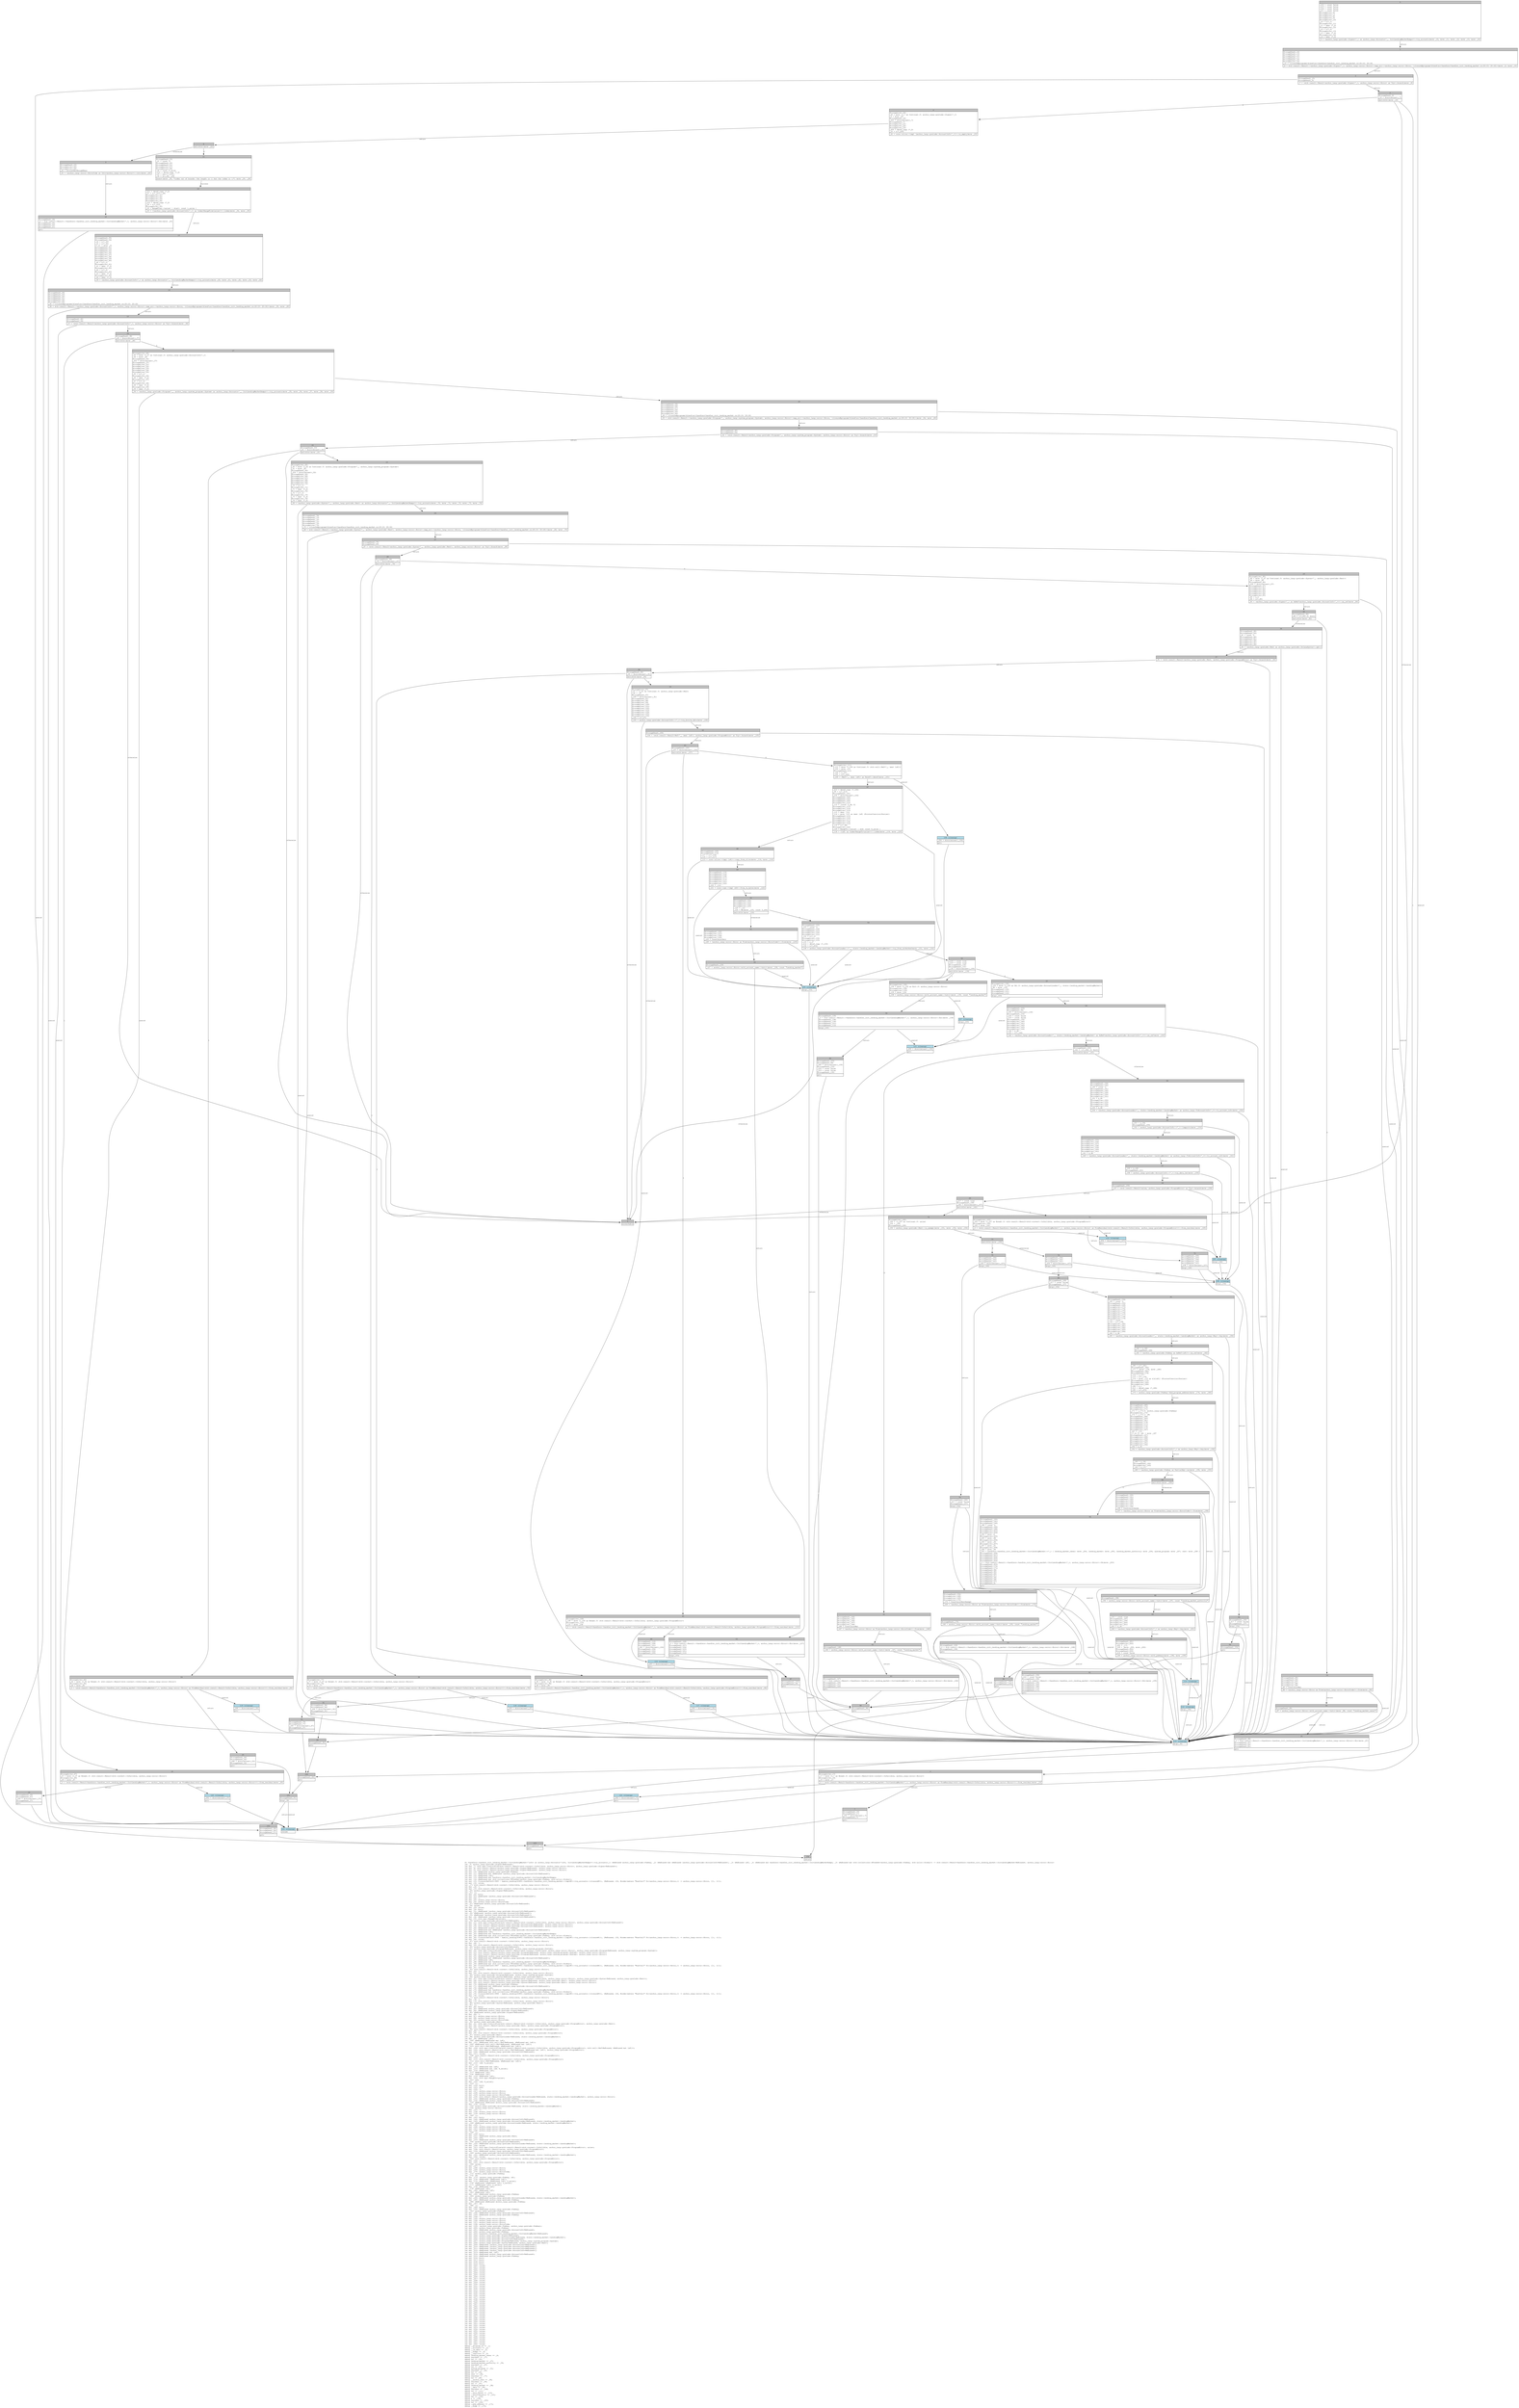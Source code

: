 digraph Mir_0_3904 {
    graph [fontname="Courier, monospace"];
    node [fontname="Courier, monospace"];
    edge [fontname="Courier, monospace"];
    label=<fn &lt;handlers::handler_init_lending_market::InitLendingMarket&lt;'info&gt; as anchor_lang::Accounts&lt;'info, InitLendingMarketBumps&gt;&gt;::try_accounts(_1: &amp;ReErased anchor_lang::prelude::Pubkey, _2: &amp;ReErased mut &amp;ReErased [anchor_lang::prelude::AccountInfo&lt;ReErased&gt;], _3: &amp;ReErased [u8], _4: &amp;ReErased mut handlers::handler_init_lending_market::InitLendingMarketBumps, _5: &amp;ReErased mut std::collections::BTreeSet&lt;anchor_lang::prelude::Pubkey, std::alloc::Global&gt;) -&gt; std::result::Result&lt;handlers::handler_init_lending_market::InitLendingMarket&lt;ReErased&gt;, anchor_lang::error::Error&gt;<br align="left"/>let _6: anchor_lang::prelude::Signer&lt;ReErased&gt;;<br align="left"/>let mut _7: std::ops::ControlFlow&lt;std::result::Result&lt;std::convert::Infallible, anchor_lang::error::Error&gt;, anchor_lang::prelude::Signer&lt;ReErased&gt;&gt;;<br align="left"/>let mut _8: std::result::Result&lt;anchor_lang::prelude::Signer&lt;ReErased&gt;, anchor_lang::error::Error&gt;;<br align="left"/>let mut _9: std::result::Result&lt;anchor_lang::prelude::Signer&lt;ReErased&gt;, anchor_lang::error::Error&gt;;<br align="left"/>let mut _10: &amp;ReErased anchor_lang::prelude::Pubkey;<br align="left"/>let mut _11: &amp;ReErased mut &amp;ReErased [anchor_lang::prelude::AccountInfo&lt;ReErased&gt;];<br align="left"/>let mut _12: &amp;ReErased [u8];<br align="left"/>let mut _13: &amp;ReErased mut handlers::handler_init_lending_market::InitLendingMarketBumps;<br align="left"/>let mut _14: &amp;ReErased mut std::collections::BTreeSet&lt;anchor_lang::prelude::Pubkey, std::alloc::Global&gt;;<br align="left"/>let mut _15: Closure(DefId(0:3905 ~ kamino_lending[6389]::handlers::handler_init_lending_market::{impl#0}::try_accounts::{closure#0}), [ReErased, i32, Binder(extern &quot;RustCall&quot; fn((anchor_lang::error::Error,)) -&gt; anchor_lang::error::Error, []), ()]);<br align="left"/>let mut _16: isize;<br align="left"/>let _17: std::result::Result&lt;std::convert::Infallible, anchor_lang::error::Error&gt;;<br align="left"/>let mut _18: !;<br align="left"/>let mut _19: std::result::Result&lt;std::convert::Infallible, anchor_lang::error::Error&gt;;<br align="left"/>let _20: anchor_lang::prelude::Signer&lt;ReErased&gt;;<br align="left"/>let _21: ();<br align="left"/>let mut _22: bool;<br align="left"/>let mut _23: &amp;ReErased [anchor_lang::prelude::AccountInfo&lt;ReErased&gt;];<br align="left"/>let mut _24: !;<br align="left"/>let mut _25: anchor_lang::error::Error;<br align="left"/>let mut _26: anchor_lang::error::ErrorCode;<br align="left"/>let _27: &amp;ReErased anchor_lang::prelude::AccountInfo&lt;ReErased&gt;;<br align="left"/>let _28: usize;<br align="left"/>let mut _29: usize;<br align="left"/>let mut _30: bool;<br align="left"/>let mut _31: &amp;ReErased [anchor_lang::prelude::AccountInfo&lt;ReErased&gt;];<br align="left"/>let _32: &amp;ReErased [anchor_lang::prelude::AccountInfo&lt;ReErased&gt;];<br align="left"/>let _33: &amp;ReErased [anchor_lang::prelude::AccountInfo&lt;ReErased&gt;];<br align="left"/>let mut _34: &amp;ReErased [anchor_lang::prelude::AccountInfo&lt;ReErased&gt;];<br align="left"/>let mut _35: std::ops::RangeFrom&lt;usize&gt;;<br align="left"/>let _36: anchor_lang::prelude::AccountInfo&lt;ReErased&gt;;<br align="left"/>let mut _37: std::ops::ControlFlow&lt;std::result::Result&lt;std::convert::Infallible, anchor_lang::error::Error&gt;, anchor_lang::prelude::AccountInfo&lt;ReErased&gt;&gt;;<br align="left"/>let mut _38: std::result::Result&lt;anchor_lang::prelude::AccountInfo&lt;ReErased&gt;, anchor_lang::error::Error&gt;;<br align="left"/>let mut _39: std::result::Result&lt;anchor_lang::prelude::AccountInfo&lt;ReErased&gt;, anchor_lang::error::Error&gt;;<br align="left"/>let mut _40: &amp;ReErased anchor_lang::prelude::Pubkey;<br align="left"/>let mut _41: &amp;ReErased mut &amp;ReErased [anchor_lang::prelude::AccountInfo&lt;ReErased&gt;];<br align="left"/>let mut _42: &amp;ReErased [u8];<br align="left"/>let mut _43: &amp;ReErased mut handlers::handler_init_lending_market::InitLendingMarketBumps;<br align="left"/>let mut _44: &amp;ReErased mut std::collections::BTreeSet&lt;anchor_lang::prelude::Pubkey, std::alloc::Global&gt;;<br align="left"/>let mut _45: Closure(DefId(0:3906 ~ kamino_lending[6389]::handlers::handler_init_lending_market::{impl#0}::try_accounts::{closure#1}), [ReErased, i32, Binder(extern &quot;RustCall&quot; fn((anchor_lang::error::Error,)) -&gt; anchor_lang::error::Error, []), ()]);<br align="left"/>let mut _46: isize;<br align="left"/>let _47: std::result::Result&lt;std::convert::Infallible, anchor_lang::error::Error&gt;;<br align="left"/>let mut _48: !;<br align="left"/>let mut _49: std::result::Result&lt;std::convert::Infallible, anchor_lang::error::Error&gt;;<br align="left"/>let _50: anchor_lang::prelude::AccountInfo&lt;ReErased&gt;;<br align="left"/>let _51: anchor_lang::prelude::Program&lt;ReErased, anchor_lang::system_program::System&gt;;<br align="left"/>let mut _52: std::ops::ControlFlow&lt;std::result::Result&lt;std::convert::Infallible, anchor_lang::error::Error&gt;, anchor_lang::prelude::Program&lt;ReErased, anchor_lang::system_program::System&gt;&gt;;<br align="left"/>let mut _53: std::result::Result&lt;anchor_lang::prelude::Program&lt;ReErased, anchor_lang::system_program::System&gt;, anchor_lang::error::Error&gt;;<br align="left"/>let mut _54: std::result::Result&lt;anchor_lang::prelude::Program&lt;ReErased, anchor_lang::system_program::System&gt;, anchor_lang::error::Error&gt;;<br align="left"/>let mut _55: &amp;ReErased anchor_lang::prelude::Pubkey;<br align="left"/>let mut _56: &amp;ReErased mut &amp;ReErased [anchor_lang::prelude::AccountInfo&lt;ReErased&gt;];<br align="left"/>let mut _57: &amp;ReErased [u8];<br align="left"/>let mut _58: &amp;ReErased mut handlers::handler_init_lending_market::InitLendingMarketBumps;<br align="left"/>let mut _59: &amp;ReErased mut std::collections::BTreeSet&lt;anchor_lang::prelude::Pubkey, std::alloc::Global&gt;;<br align="left"/>let mut _60: Closure(DefId(0:3907 ~ kamino_lending[6389]::handlers::handler_init_lending_market::{impl#0}::try_accounts::{closure#2}), [ReErased, i32, Binder(extern &quot;RustCall&quot; fn((anchor_lang::error::Error,)) -&gt; anchor_lang::error::Error, []), ()]);<br align="left"/>let mut _61: isize;<br align="left"/>let _62: std::result::Result&lt;std::convert::Infallible, anchor_lang::error::Error&gt;;<br align="left"/>let mut _63: !;<br align="left"/>let mut _64: std::result::Result&lt;std::convert::Infallible, anchor_lang::error::Error&gt;;<br align="left"/>let _65: anchor_lang::prelude::Program&lt;ReErased, anchor_lang::system_program::System&gt;;<br align="left"/>let _66: anchor_lang::prelude::Sysvar&lt;ReErased, anchor_lang::prelude::Rent&gt;;<br align="left"/>let mut _67: std::ops::ControlFlow&lt;std::result::Result&lt;std::convert::Infallible, anchor_lang::error::Error&gt;, anchor_lang::prelude::Sysvar&lt;ReErased, anchor_lang::prelude::Rent&gt;&gt;;<br align="left"/>let mut _68: std::result::Result&lt;anchor_lang::prelude::Sysvar&lt;ReErased, anchor_lang::prelude::Rent&gt;, anchor_lang::error::Error&gt;;<br align="left"/>let mut _69: std::result::Result&lt;anchor_lang::prelude::Sysvar&lt;ReErased, anchor_lang::prelude::Rent&gt;, anchor_lang::error::Error&gt;;<br align="left"/>let mut _70: &amp;ReErased anchor_lang::prelude::Pubkey;<br align="left"/>let mut _71: &amp;ReErased mut &amp;ReErased [anchor_lang::prelude::AccountInfo&lt;ReErased&gt;];<br align="left"/>let mut _72: &amp;ReErased [u8];<br align="left"/>let mut _73: &amp;ReErased mut handlers::handler_init_lending_market::InitLendingMarketBumps;<br align="left"/>let mut _74: &amp;ReErased mut std::collections::BTreeSet&lt;anchor_lang::prelude::Pubkey, std::alloc::Global&gt;;<br align="left"/>let mut _75: Closure(DefId(0:3908 ~ kamino_lending[6389]::handlers::handler_init_lending_market::{impl#0}::try_accounts::{closure#3}), [ReErased, i32, Binder(extern &quot;RustCall&quot; fn((anchor_lang::error::Error,)) -&gt; anchor_lang::error::Error, []), ()]);<br align="left"/>let mut _76: isize;<br align="left"/>let _77: std::result::Result&lt;std::convert::Infallible, anchor_lang::error::Error&gt;;<br align="left"/>let mut _78: !;<br align="left"/>let mut _79: std::result::Result&lt;std::convert::Infallible, anchor_lang::error::Error&gt;;<br align="left"/>let _80: anchor_lang::prelude::Sysvar&lt;ReErased, anchor_lang::prelude::Rent&gt;;<br align="left"/>let _81: ();<br align="left"/>let mut _82: bool;<br align="left"/>let mut _83: &amp;ReErased anchor_lang::prelude::AccountInfo&lt;ReErased&gt;;<br align="left"/>let mut _84: &amp;ReErased anchor_lang::prelude::Signer&lt;ReErased&gt;;<br align="left"/>let _85: &amp;ReErased anchor_lang::prelude::Signer&lt;ReErased&gt;;<br align="left"/>let mut _86: !;<br align="left"/>let mut _87: anchor_lang::error::Error;<br align="left"/>let mut _88: anchor_lang::error::Error;<br align="left"/>let mut _89: anchor_lang::error::ErrorCode;<br align="left"/>let _90: anchor_lang::prelude::Rent;<br align="left"/>let mut _91: std::ops::ControlFlow&lt;std::result::Result&lt;std::convert::Infallible, anchor_lang::prelude::ProgramError&gt;, anchor_lang::prelude::Rent&gt;;<br align="left"/>let mut _92: std::result::Result&lt;anchor_lang::prelude::Rent, anchor_lang::prelude::ProgramError&gt;;<br align="left"/>let mut _93: isize;<br align="left"/>let _94: std::result::Result&lt;std::convert::Infallible, anchor_lang::prelude::ProgramError&gt;;<br align="left"/>let mut _95: !;<br align="left"/>let mut _96: std::result::Result&lt;std::convert::Infallible, anchor_lang::prelude::ProgramError&gt;;<br align="left"/>let _97: anchor_lang::prelude::Rent;<br align="left"/>let _98: anchor_lang::prelude::AccountLoader&lt;ReErased, state::lending_market::LendingMarket&gt;;<br align="left"/>let mut _99: &amp;ReErased [u8];<br align="left"/>let _100: &amp;ReErased &amp;ReErased mut [u8];<br align="left"/>let mut _101: &amp;ReErased std::cell::Ref&lt;ReErased, &amp;ReErased mut [u8]&gt;;<br align="left"/>let _102: &amp;ReErased std::cell::Ref&lt;ReErased, &amp;ReErased mut [u8]&gt;;<br align="left"/>let _103: std::cell::Ref&lt;ReErased, &amp;ReErased mut [u8]&gt;;<br align="left"/>let mut _104: std::ops::ControlFlow&lt;std::result::Result&lt;std::convert::Infallible, anchor_lang::prelude::ProgramError&gt;, std::cell::Ref&lt;ReErased, &amp;ReErased mut [u8]&gt;&gt;;<br align="left"/>let mut _105: std::result::Result&lt;std::cell::Ref&lt;ReErased, &amp;ReErased mut [u8]&gt;, anchor_lang::prelude::ProgramError&gt;;<br align="left"/>let mut _106: &amp;ReErased anchor_lang::prelude::AccountInfo&lt;ReErased&gt;;<br align="left"/>let mut _107: isize;<br align="left"/>let _108: std::result::Result&lt;std::convert::Infallible, anchor_lang::prelude::ProgramError&gt;;<br align="left"/>let mut _109: !;<br align="left"/>let mut _110: std::result::Result&lt;std::convert::Infallible, anchor_lang::prelude::ProgramError&gt;;<br align="left"/>let _111: std::cell::Ref&lt;ReErased, &amp;ReErased mut [u8]&gt;;<br align="left"/>let mut _112: [u8; 8_usize];<br align="left"/>let _113: ();<br align="left"/>let mut _114: &amp;ReErased mut [u8];<br align="left"/>let mut _115: &amp;ReErased mut [u8; 8_usize];<br align="left"/>let mut _116: &amp;ReErased [u8];<br align="left"/>let _117: &amp;ReErased [u8];<br align="left"/>let _118: &amp;ReErased [u8];<br align="left"/>let mut _119: &amp;ReErased [u8];<br align="left"/>let mut _120: std::ops::RangeTo&lt;usize&gt;;<br align="left"/>let _121: u64;<br align="left"/>let mut _122: [u8; 8_usize];<br align="left"/>let _123: ();<br align="left"/>let mut _124: bool;<br align="left"/>let mut _125: u64;<br align="left"/>let mut _126: !;<br align="left"/>let mut _127: anchor_lang::error::Error;<br align="left"/>let mut _128: anchor_lang::error::Error;<br align="left"/>let mut _129: anchor_lang::error::ErrorCode;<br align="left"/>let mut _130: std::result::Result&lt;anchor_lang::prelude::AccountLoader&lt;ReErased, state::lending_market::LendingMarket&gt;, anchor_lang::error::Error&gt;;<br align="left"/>let mut _131: &amp;ReErased anchor_lang::prelude::Pubkey;<br align="left"/>let mut _132: &amp;ReErased anchor_lang::prelude::AccountInfo&lt;ReErased&gt;;<br align="left"/>let _133: &amp;ReErased &amp;ReErased anchor_lang::prelude::AccountInfo&lt;ReErased&gt;;<br align="left"/>let mut _134: isize;<br align="left"/>let _135: anchor_lang::prelude::AccountLoader&lt;ReErased, state::lending_market::LendingMarket&gt;;<br align="left"/>let _136: anchor_lang::error::Error;<br align="left"/>let mut _137: !;<br align="left"/>let mut _138: anchor_lang::error::Error;<br align="left"/>let mut _139: anchor_lang::error::Error;<br align="left"/>let _140: ();<br align="left"/>let mut _141: bool;<br align="left"/>let mut _142: &amp;ReErased anchor_lang::prelude::AccountInfo&lt;ReErased&gt;;<br align="left"/>let mut _143: &amp;ReErased anchor_lang::prelude::AccountLoader&lt;ReErased, state::lending_market::LendingMarket&gt;;<br align="left"/>let _144: &amp;ReErased anchor_lang::prelude::AccountLoader&lt;ReErased, state::lending_market::LendingMarket&gt;;<br align="left"/>let mut _145: !;<br align="left"/>let mut _146: anchor_lang::error::Error;<br align="left"/>let mut _147: anchor_lang::error::Error;<br align="left"/>let mut _148: anchor_lang::error::ErrorCode;<br align="left"/>let _149: ();<br align="left"/>let mut _150: bool;<br align="left"/>let mut _151: &amp;ReErased anchor_lang::prelude::Rent;<br align="left"/>let mut _152: u64;<br align="left"/>let mut _153: &amp;ReErased anchor_lang::prelude::AccountInfo&lt;ReErased&gt;;<br align="left"/>let _154: anchor_lang::prelude::AccountInfo&lt;ReErased&gt;;<br align="left"/>let mut _155: &amp;ReErased anchor_lang::prelude::AccountLoader&lt;ReErased, state::lending_market::LendingMarket&gt;;<br align="left"/>let mut _156: usize;<br align="left"/>let mut _157: std::ops::ControlFlow&lt;std::result::Result&lt;std::convert::Infallible, anchor_lang::prelude::ProgramError&gt;, usize&gt;;<br align="left"/>let mut _158: std::result::Result&lt;usize, anchor_lang::prelude::ProgramError&gt;;<br align="left"/>let mut _159: &amp;ReErased anchor_lang::prelude::AccountInfo&lt;ReErased&gt;;<br align="left"/>let _160: anchor_lang::prelude::AccountInfo&lt;ReErased&gt;;<br align="left"/>let mut _161: &amp;ReErased anchor_lang::prelude::AccountLoader&lt;ReErased, state::lending_market::LendingMarket&gt;;<br align="left"/>let mut _162: isize;<br align="left"/>let _163: std::result::Result&lt;std::convert::Infallible, anchor_lang::prelude::ProgramError&gt;;<br align="left"/>let mut _164: !;<br align="left"/>let mut _165: std::result::Result&lt;std::convert::Infallible, anchor_lang::prelude::ProgramError&gt;;<br align="left"/>let _166: usize;<br align="left"/>let mut _167: !;<br align="left"/>let mut _168: anchor_lang::error::Error;<br align="left"/>let mut _169: anchor_lang::error::Error;<br align="left"/>let mut _170: anchor_lang::error::ErrorCode;<br align="left"/>let _171: anchor_lang::prelude::Pubkey;<br align="left"/>let _172: u8;<br align="left"/>let mut _173: (anchor_lang::prelude::Pubkey, u8);<br align="left"/>let mut _174: &amp;ReErased [&amp;ReErased [u8]];<br align="left"/>let mut _175: &amp;ReErased [&amp;ReErased [u8]; 2_usize];<br align="left"/>let _176: &amp;ReErased [&amp;ReErased [u8]; 2_usize];<br align="left"/>let _177: [&amp;ReErased [u8]; 2_usize];<br align="left"/>let mut _178: &amp;ReErased [u8];<br align="left"/>let _179: &amp;ReErased [u8];<br align="left"/>let mut _180: &amp;ReErased [u8];<br align="left"/>let _181: &amp;ReErased [u8];<br align="left"/>let mut _182: &amp;ReErased anchor_lang::prelude::Pubkey;<br align="left"/>let _183: anchor_lang::prelude::Pubkey;<br align="left"/>let mut _184: &amp;ReErased anchor_lang::prelude::AccountLoader&lt;ReErased, state::lending_market::LendingMarket&gt;;<br align="left"/>let mut _185: &amp;ReErased anchor_lang::prelude::Pubkey;<br align="left"/>let _186: &amp;ReErased &amp;ReErased anchor_lang::prelude::Pubkey;<br align="left"/>let mut _187: u8;<br align="left"/>let _188: ();<br align="left"/>let mut _189: bool;<br align="left"/>let mut _190: &amp;ReErased anchor_lang::prelude::Pubkey;<br align="left"/>let _191: anchor_lang::prelude::Pubkey;<br align="left"/>let mut _192: &amp;ReErased anchor_lang::prelude::AccountInfo&lt;ReErased&gt;;<br align="left"/>let mut _193: &amp;ReErased anchor_lang::prelude::Pubkey;<br align="left"/>let mut _194: !;<br align="left"/>let mut _195: anchor_lang::error::Error;<br align="left"/>let mut _196: anchor_lang::error::Error;<br align="left"/>let mut _197: anchor_lang::error::Error;<br align="left"/>let mut _198: anchor_lang::error::ErrorCode;<br align="left"/>let mut _199: (anchor_lang::prelude::Pubkey, anchor_lang::prelude::Pubkey);<br align="left"/>let mut _200: anchor_lang::prelude::Pubkey;<br align="left"/>let mut _201: &amp;ReErased anchor_lang::prelude::AccountInfo&lt;ReErased&gt;;<br align="left"/>let mut _202: anchor_lang::prelude::Pubkey;<br align="left"/>let mut _203: handlers::handler_init_lending_market::InitLendingMarket&lt;ReErased&gt;;<br align="left"/>let mut _204: anchor_lang::prelude::Signer&lt;ReErased&gt;;<br align="left"/>let mut _205: anchor_lang::prelude::AccountLoader&lt;ReErased, state::lending_market::LendingMarket&gt;;<br align="left"/>let mut _206: anchor_lang::prelude::AccountInfo&lt;ReErased&gt;;<br align="left"/>let mut _207: anchor_lang::prelude::Program&lt;ReErased, anchor_lang::system_program::System&gt;;<br align="left"/>let mut _208: anchor_lang::prelude::Sysvar&lt;ReErased, anchor_lang::prelude::Rent&gt;;<br align="left"/>let mut _209: &amp;ReErased [anchor_lang::prelude::AccountInfo&lt;ReErased&gt;];<br align="left"/>let mut _210: &amp;ReErased [anchor_lang::prelude::AccountInfo&lt;ReErased&gt;];<br align="left"/>let mut _211: &amp;ReErased [anchor_lang::prelude::AccountInfo&lt;ReErased&gt;];<br align="left"/>let mut _212: &amp;ReErased [anchor_lang::prelude::AccountInfo&lt;ReErased&gt;];<br align="left"/>let mut _213: &amp;ReErased mut [u8];<br align="left"/>let mut _214: &amp;ReErased anchor_lang::prelude::AccountInfo&lt;ReErased&gt;;<br align="left"/>let mut _215: &amp;ReErased anchor_lang::prelude::Pubkey;<br align="left"/>let mut _216: bool;<br align="left"/>let mut _217: bool;<br align="left"/>let mut _218: bool;<br align="left"/>let mut _219: bool;<br align="left"/>let mut _220: isize;<br align="left"/>let mut _221: isize;<br align="left"/>let mut _222: isize;<br align="left"/>let mut _223: isize;<br align="left"/>let mut _224: isize;<br align="left"/>let mut _225: isize;<br align="left"/>let mut _226: isize;<br align="left"/>let mut _227: isize;<br align="left"/>let mut _228: isize;<br align="left"/>let mut _229: isize;<br align="left"/>let mut _230: isize;<br align="left"/>let mut _231: isize;<br align="left"/>let mut _232: isize;<br align="left"/>let mut _233: isize;<br align="left"/>let mut _234: isize;<br align="left"/>let mut _235: isize;<br align="left"/>let mut _236: isize;<br align="left"/>let mut _237: isize;<br align="left"/>let mut _238: isize;<br align="left"/>let mut _239: isize;<br align="left"/>let mut _240: isize;<br align="left"/>let mut _241: isize;<br align="left"/>let mut _242: isize;<br align="left"/>let mut _243: isize;<br align="left"/>let mut _244: isize;<br align="left"/>let mut _245: isize;<br align="left"/>let mut _246: isize;<br align="left"/>let mut _247: isize;<br align="left"/>let mut _248: isize;<br align="left"/>let mut _249: isize;<br align="left"/>let mut _250: isize;<br align="left"/>let mut _251: isize;<br align="left"/>let mut _252: isize;<br align="left"/>let mut _253: isize;<br align="left"/>let mut _254: isize;<br align="left"/>let mut _255: isize;<br align="left"/>let mut _256: isize;<br align="left"/>let mut _257: isize;<br align="left"/>let mut _258: isize;<br align="left"/>let mut _259: isize;<br align="left"/>let mut _260: isize;<br align="left"/>let mut _261: isize;<br align="left"/>let mut _262: isize;<br align="left"/>debug __program_id =&gt; _1;<br align="left"/>debug __accounts =&gt; _2;<br align="left"/>debug __ix_data =&gt; _3;<br align="left"/>debug __bumps =&gt; _4;<br align="left"/>debug __reallocs =&gt; _5;<br align="left"/>debug lending_market_owner =&gt; _6;<br align="left"/>debug residual =&gt; _17;<br align="left"/>debug val =&gt; _20;<br align="left"/>debug lending_market =&gt; _27;<br align="left"/>debug lending_market_authority =&gt; _36;<br align="left"/>debug residual =&gt; _47;<br align="left"/>debug val =&gt; _50;<br align="left"/>debug system_program =&gt; _51;<br align="left"/>debug residual =&gt; _62;<br align="left"/>debug val =&gt; _65;<br align="left"/>debug rent =&gt; _66;<br align="left"/>debug residual =&gt; _77;<br align="left"/>debug val =&gt; _80;<br align="left"/>debug __anchor_rent =&gt; _90;<br align="left"/>debug residual =&gt; _94;<br align="left"/>debug val =&gt; _97;<br align="left"/>debug lending_market =&gt; _98;<br align="left"/>debug __data =&gt; _99;<br align="left"/>debug residual =&gt; _108;<br align="left"/>debug val =&gt; _111;<br align="left"/>debug __disc_bytes =&gt; _112;<br align="left"/>debug __discriminator =&gt; _121;<br align="left"/>debug val =&gt; _135;<br align="left"/>debug e =&gt; _136;<br align="left"/>debug residual =&gt; _163;<br align="left"/>debug val =&gt; _166;<br align="left"/>debug __pda_address =&gt; _171;<br align="left"/>debug __bump =&gt; _172;<br align="left"/>>;
    bb0__0_3904 [shape="none", label=<<table border="0" cellborder="1" cellspacing="0"><tr><td bgcolor="gray" align="center" colspan="1">0</td></tr><tr><td align="left" balign="left">_216 = const false<br/>_219 = const false<br/>_218 = const false<br/>_217 = const false<br/>StorageLive(_6)<br/>StorageLive(_7)<br/>StorageLive(_8)<br/>StorageLive(_9)<br/>StorageLive(_10)<br/>_10 = &amp;(*_1)<br/>StorageLive(_11)<br/>_11 = &amp;mut (*_2)<br/>StorageLive(_12)<br/>_12 = &amp;(*_3)<br/>StorageLive(_13)<br/>_13 = &amp;mut (*_4)<br/>StorageLive(_14)<br/>_14 = &amp;mut (*_5)<br/></td></tr><tr><td align="left">_9 = &lt;anchor_lang::prelude::Signer&lt;'_&gt; as anchor_lang::Accounts&lt;'_, InitLendingMarketBumps&gt;&gt;::try_accounts(move _10, move _11, move _12, move _13, move _14)</td></tr></table>>];
    bb1__0_3904 [shape="none", label=<<table border="0" cellborder="1" cellspacing="0"><tr><td bgcolor="gray" align="center" colspan="1">1</td></tr><tr><td align="left" balign="left">StorageDead(_14)<br/>StorageDead(_13)<br/>StorageDead(_12)<br/>StorageDead(_11)<br/>StorageDead(_10)<br/>StorageLive(_15)<br/>_15 = {closure@programs\klend\src\handlers\handler_init_lending_market.rs:20:10: 20:18}<br/></td></tr><tr><td align="left">_8 = std::result::Result::&lt;anchor_lang::prelude::Signer&lt;'_&gt;, anchor_lang::error::Error&gt;::map_err::&lt;anchor_lang::error::Error, {closure@programs\klend\src\handlers\handler_init_lending_market.rs:20:10: 20:18}&gt;(move _9, move _15)</td></tr></table>>];
    bb2__0_3904 [shape="none", label=<<table border="0" cellborder="1" cellspacing="0"><tr><td bgcolor="gray" align="center" colspan="1">2</td></tr><tr><td align="left" balign="left">StorageDead(_15)<br/>StorageDead(_9)<br/></td></tr><tr><td align="left">_7 = &lt;std::result::Result&lt;anchor_lang::prelude::Signer&lt;'_&gt;, anchor_lang::error::Error&gt; as Try&gt;::branch(move _8)</td></tr></table>>];
    bb3__0_3904 [shape="none", label=<<table border="0" cellborder="1" cellspacing="0"><tr><td bgcolor="gray" align="center" colspan="1">3</td></tr><tr><td align="left" balign="left">StorageDead(_8)<br/>_16 = discriminant(_7)<br/></td></tr><tr><td align="left">switchInt(move _16)</td></tr></table>>];
    bb4__0_3904 [shape="none", label=<<table border="0" cellborder="1" cellspacing="0"><tr><td bgcolor="gray" align="center" colspan="1">4</td></tr><tr><td align="left" balign="left">StorageLive(_20)<br/>_20 = move ((_7 as Continue).0: anchor_lang::prelude::Signer&lt;'_&gt;)<br/>_6 = move _20<br/>StorageDead(_20)<br/>_220 = discriminant(_7)<br/>StorageDead(_7)<br/>StorageLive(_21)<br/>StorageLive(_22)<br/>StorageLive(_23)<br/>_209 = deref_copy (*_2)<br/>_23 = &amp;(*_209)<br/></td></tr><tr><td align="left">_22 = core::slice::&lt;impl [anchor_lang::prelude::AccountInfo&lt;'_&gt;]&gt;::is_empty(move _23)</td></tr></table>>];
    bb5__0_3904 [shape="none", label=<<table border="0" cellborder="1" cellspacing="0"><tr><td bgcolor="gray" align="center" colspan="1">5</td></tr><tr><td align="left">unreachable</td></tr></table>>];
    bb6__0_3904 [shape="none", label=<<table border="0" cellborder="1" cellspacing="0"><tr><td bgcolor="gray" align="center" colspan="1">6</td></tr><tr><td align="left" balign="left">StorageLive(_17)<br/>_17 = move ((_7 as Break).0: std::result::Result&lt;std::convert::Infallible, anchor_lang::error::Error&gt;)<br/>StorageLive(_19)<br/>_19 = move _17<br/></td></tr><tr><td align="left">_0 = &lt;std::result::Result&lt;handlers::handler_init_lending_market::InitLendingMarket&lt;'_&gt;, anchor_lang::error::Error&gt; as FromResidual&lt;std::result::Result&lt;Infallible, anchor_lang::error::Error&gt;&gt;&gt;::from_residual(move _19)</td></tr></table>>];
    bb7__0_3904 [shape="none", label=<<table border="0" cellborder="1" cellspacing="0"><tr><td bgcolor="gray" align="center" colspan="1">7</td></tr><tr><td align="left" balign="left">StorageDead(_19)<br/>StorageDead(_17)<br/>_252 = discriminant(_7)<br/>StorageDead(_7)<br/></td></tr><tr><td align="left">goto</td></tr></table>>];
    bb8__0_3904 [shape="none", label=<<table border="0" cellborder="1" cellspacing="0"><tr><td bgcolor="gray" align="center" colspan="1">8</td></tr><tr><td align="left">switchInt(move _22)</td></tr></table>>];
    bb9__0_3904 [shape="none", label=<<table border="0" cellborder="1" cellspacing="0"><tr><td bgcolor="gray" align="center" colspan="1">9</td></tr><tr><td align="left" balign="left">StorageDead(_23)<br/>StorageLive(_25)<br/>StorageLive(_26)<br/>_26 = AccountNotEnoughKeys<br/></td></tr><tr><td align="left">_25 = &lt;anchor_lang::error::ErrorCode as Into&lt;anchor_lang::error::Error&gt;&gt;::into(move _26)</td></tr></table>>];
    bb10__0_3904 [shape="none", label=<<table border="0" cellborder="1" cellspacing="0"><tr><td bgcolor="gray" align="center" colspan="1">10</td></tr><tr><td align="left" balign="left">StorageDead(_26)<br/>_0 = std::result::Result::&lt;handlers::handler_init_lending_market::InitLendingMarket&lt;'_&gt;, anchor_lang::error::Error&gt;::Err(move _25)<br/>StorageDead(_25)<br/>StorageDead(_22)<br/>StorageDead(_21)<br/></td></tr><tr><td align="left">goto</td></tr></table>>];
    bb11__0_3904 [shape="none", label=<<table border="0" cellborder="1" cellspacing="0"><tr><td bgcolor="gray" align="center" colspan="1">11</td></tr><tr><td align="left" balign="left">StorageDead(_23)<br/>_21 = const ()<br/>StorageDead(_22)<br/>StorageDead(_21)<br/>StorageLive(_27)<br/>StorageLive(_28)<br/>_28 = const 0_usize<br/>_210 = deref_copy (*_2)<br/>_29 = Len((*_210))<br/>_30 = Lt(_28, _29)<br/></td></tr><tr><td align="left">assert(move _30, &quot;index out of bounds: the length is {} but the index is {}&quot;, move _29, _28)</td></tr></table>>];
    bb12__0_3904 [shape="none", label=<<table border="0" cellborder="1" cellspacing="0"><tr><td bgcolor="gray" align="center" colspan="1">12</td></tr><tr><td align="left" balign="left">_211 = deref_copy (*_2)<br/>_27 = &amp;(*_211)[_28]<br/>StorageLive(_31)<br/>StorageLive(_32)<br/>StorageLive(_33)<br/>StorageLive(_34)<br/>_212 = deref_copy (*_2)<br/>_34 = &amp;(*_212)<br/>StorageLive(_35)<br/>_35 = RangeFrom::&lt;usize&gt; { start: const 1_usize }<br/></td></tr><tr><td align="left">_33 = &lt;[anchor_lang::prelude::AccountInfo&lt;'_&gt;] as Index&lt;RangeFrom&lt;usize&gt;&gt;&gt;::index(move _34, move _35)</td></tr></table>>];
    bb13__0_3904 [shape="none", label=<<table border="0" cellborder="1" cellspacing="0"><tr><td bgcolor="gray" align="center" colspan="1">13</td></tr><tr><td align="left" balign="left">StorageDead(_35)<br/>StorageDead(_34)<br/>_32 = &amp;(*_33)<br/>_31 = &amp;(*_32)<br/>(*_2) = move _31<br/>StorageDead(_31)<br/>StorageDead(_33)<br/>StorageDead(_32)<br/>StorageLive(_36)<br/>StorageLive(_37)<br/>StorageLive(_38)<br/>StorageLive(_39)<br/>StorageLive(_40)<br/>_40 = &amp;(*_1)<br/>StorageLive(_41)<br/>_41 = &amp;mut (*_2)<br/>StorageLive(_42)<br/>_42 = &amp;(*_3)<br/>StorageLive(_43)<br/>_43 = &amp;mut (*_4)<br/>StorageLive(_44)<br/>_44 = &amp;mut (*_5)<br/></td></tr><tr><td align="left">_39 = &lt;anchor_lang::prelude::AccountInfo&lt;'_&gt; as anchor_lang::Accounts&lt;'_, InitLendingMarketBumps&gt;&gt;::try_accounts(move _40, move _41, move _42, move _43, move _44)</td></tr></table>>];
    bb14__0_3904 [shape="none", label=<<table border="0" cellborder="1" cellspacing="0"><tr><td bgcolor="gray" align="center" colspan="1">14</td></tr><tr><td align="left" balign="left">StorageDead(_44)<br/>StorageDead(_43)<br/>StorageDead(_42)<br/>StorageDead(_41)<br/>StorageDead(_40)<br/>StorageLive(_45)<br/>_45 = {closure@programs\klend\src\handlers\handler_init_lending_market.rs:20:10: 20:18}<br/></td></tr><tr><td align="left">_38 = std::result::Result::&lt;anchor_lang::prelude::AccountInfo&lt;'_&gt;, anchor_lang::error::Error&gt;::map_err::&lt;anchor_lang::error::Error, {closure@programs\klend\src\handlers\handler_init_lending_market.rs:20:10: 20:18}&gt;(move _39, move _45)</td></tr></table>>];
    bb15__0_3904 [shape="none", label=<<table border="0" cellborder="1" cellspacing="0"><tr><td bgcolor="gray" align="center" colspan="1">15</td></tr><tr><td align="left" balign="left">StorageDead(_45)<br/>StorageDead(_39)<br/></td></tr><tr><td align="left">_37 = &lt;std::result::Result&lt;anchor_lang::prelude::AccountInfo&lt;'_&gt;, anchor_lang::error::Error&gt; as Try&gt;::branch(move _38)</td></tr></table>>];
    bb16__0_3904 [shape="none", label=<<table border="0" cellborder="1" cellspacing="0"><tr><td bgcolor="gray" align="center" colspan="1">16</td></tr><tr><td align="left" balign="left">StorageDead(_38)<br/>_46 = discriminant(_37)<br/></td></tr><tr><td align="left">switchInt(move _46)</td></tr></table>>];
    bb17__0_3904 [shape="none", label=<<table border="0" cellborder="1" cellspacing="0"><tr><td bgcolor="gray" align="center" colspan="1">17</td></tr><tr><td align="left" balign="left">StorageLive(_50)<br/>_50 = move ((_37 as Continue).0: anchor_lang::prelude::AccountInfo&lt;'_&gt;)<br/>_36 = move _50<br/>StorageDead(_50)<br/>_222 = discriminant(_37)<br/>StorageDead(_37)<br/>StorageLive(_51)<br/>StorageLive(_52)<br/>StorageLive(_53)<br/>StorageLive(_54)<br/>StorageLive(_55)<br/>_55 = &amp;(*_1)<br/>StorageLive(_56)<br/>_56 = &amp;mut (*_2)<br/>StorageLive(_57)<br/>_57 = &amp;(*_3)<br/>StorageLive(_58)<br/>_58 = &amp;mut (*_4)<br/>StorageLive(_59)<br/>_59 = &amp;mut (*_5)<br/></td></tr><tr><td align="left">_54 = &lt;anchor_lang::prelude::Program&lt;'_, anchor_lang::system_program::System&gt; as anchor_lang::Accounts&lt;'_, InitLendingMarketBumps&gt;&gt;::try_accounts(move _55, move _56, move _57, move _58, move _59)</td></tr></table>>];
    bb18__0_3904 [shape="none", label=<<table border="0" cellborder="1" cellspacing="0"><tr><td bgcolor="gray" align="center" colspan="1">18</td></tr><tr><td align="left" balign="left">StorageLive(_47)<br/>_47 = move ((_37 as Break).0: std::result::Result&lt;std::convert::Infallible, anchor_lang::error::Error&gt;)<br/>StorageLive(_49)<br/>_49 = move _47<br/></td></tr><tr><td align="left">_0 = &lt;std::result::Result&lt;handlers::handler_init_lending_market::InitLendingMarket&lt;'_&gt;, anchor_lang::error::Error&gt; as FromResidual&lt;std::result::Result&lt;Infallible, anchor_lang::error::Error&gt;&gt;&gt;::from_residual(move _49)</td></tr></table>>];
    bb19__0_3904 [shape="none", label=<<table border="0" cellborder="1" cellspacing="0"><tr><td bgcolor="gray" align="center" colspan="1">19</td></tr><tr><td align="left" balign="left">StorageDead(_49)<br/>StorageDead(_47)<br/>_250 = discriminant(_37)<br/>StorageDead(_37)<br/></td></tr><tr><td align="left">goto</td></tr></table>>];
    bb20__0_3904 [shape="none", label=<<table border="0" cellborder="1" cellspacing="0"><tr><td bgcolor="gray" align="center" colspan="1">20</td></tr><tr><td align="left" balign="left">StorageDead(_59)<br/>StorageDead(_58)<br/>StorageDead(_57)<br/>StorageDead(_56)<br/>StorageDead(_55)<br/>StorageLive(_60)<br/>_60 = {closure@programs\klend\src\handlers\handler_init_lending_market.rs:20:10: 20:18}<br/></td></tr><tr><td align="left">_53 = std::result::Result::&lt;anchor_lang::prelude::Program&lt;'_, anchor_lang::system_program::System&gt;, anchor_lang::error::Error&gt;::map_err::&lt;anchor_lang::error::Error, {closure@programs\klend\src\handlers\handler_init_lending_market.rs:20:10: 20:18}&gt;(move _54, move _60)</td></tr></table>>];
    bb21__0_3904 [shape="none", label=<<table border="0" cellborder="1" cellspacing="0"><tr><td bgcolor="gray" align="center" colspan="1">21</td></tr><tr><td align="left" balign="left">StorageDead(_60)<br/>StorageDead(_54)<br/></td></tr><tr><td align="left">_52 = &lt;std::result::Result&lt;anchor_lang::prelude::Program&lt;'_, anchor_lang::system_program::System&gt;, anchor_lang::error::Error&gt; as Try&gt;::branch(move _53)</td></tr></table>>];
    bb22__0_3904 [shape="none", label=<<table border="0" cellborder="1" cellspacing="0"><tr><td bgcolor="gray" align="center" colspan="1">22</td></tr><tr><td align="left" balign="left">StorageDead(_53)<br/>_61 = discriminant(_52)<br/></td></tr><tr><td align="left">switchInt(move _61)</td></tr></table>>];
    bb23__0_3904 [shape="none", label=<<table border="0" cellborder="1" cellspacing="0"><tr><td bgcolor="gray" align="center" colspan="1">23</td></tr><tr><td align="left" balign="left">StorageLive(_65)<br/>_65 = move ((_52 as Continue).0: anchor_lang::prelude::Program&lt;'_, anchor_lang::system_program::System&gt;)<br/>_51 = move _65<br/>StorageDead(_65)<br/>_224 = discriminant(_52)<br/>StorageDead(_52)<br/>StorageLive(_66)<br/>StorageLive(_67)<br/>StorageLive(_68)<br/>StorageLive(_69)<br/>StorageLive(_70)<br/>_70 = &amp;(*_1)<br/>StorageLive(_71)<br/>_71 = &amp;mut (*_2)<br/>StorageLive(_72)<br/>_72 = &amp;(*_3)<br/>StorageLive(_73)<br/>_73 = &amp;mut (*_4)<br/>StorageLive(_74)<br/>_74 = &amp;mut (*_5)<br/></td></tr><tr><td align="left">_69 = &lt;anchor_lang::prelude::Sysvar&lt;'_, anchor_lang::prelude::Rent&gt; as anchor_lang::Accounts&lt;'_, InitLendingMarketBumps&gt;&gt;::try_accounts(move _70, move _71, move _72, move _73, move _74)</td></tr></table>>];
    bb24__0_3904 [shape="none", label=<<table border="0" cellborder="1" cellspacing="0"><tr><td bgcolor="gray" align="center" colspan="1">24</td></tr><tr><td align="left" balign="left">StorageLive(_62)<br/>_62 = move ((_52 as Break).0: std::result::Result&lt;std::convert::Infallible, anchor_lang::error::Error&gt;)<br/>StorageLive(_64)<br/>_64 = move _62<br/></td></tr><tr><td align="left">_0 = &lt;std::result::Result&lt;handlers::handler_init_lending_market::InitLendingMarket&lt;'_&gt;, anchor_lang::error::Error&gt; as FromResidual&lt;std::result::Result&lt;Infallible, anchor_lang::error::Error&gt;&gt;&gt;::from_residual(move _64)</td></tr></table>>];
    bb25__0_3904 [shape="none", label=<<table border="0" cellborder="1" cellspacing="0"><tr><td bgcolor="gray" align="center" colspan="1">25</td></tr><tr><td align="left" balign="left">StorageDead(_64)<br/>StorageDead(_62)<br/>_248 = discriminant(_52)<br/>StorageDead(_52)<br/></td></tr><tr><td align="left">goto</td></tr></table>>];
    bb26__0_3904 [shape="none", label=<<table border="0" cellborder="1" cellspacing="0"><tr><td bgcolor="gray" align="center" colspan="1">26</td></tr><tr><td align="left" balign="left">StorageDead(_74)<br/>StorageDead(_73)<br/>StorageDead(_72)<br/>StorageDead(_71)<br/>StorageDead(_70)<br/>StorageLive(_75)<br/>_75 = {closure@programs\klend\src\handlers\handler_init_lending_market.rs:20:10: 20:18}<br/></td></tr><tr><td align="left">_68 = std::result::Result::&lt;anchor_lang::prelude::Sysvar&lt;'_, anchor_lang::prelude::Rent&gt;, anchor_lang::error::Error&gt;::map_err::&lt;anchor_lang::error::Error, {closure@programs\klend\src\handlers\handler_init_lending_market.rs:20:10: 20:18}&gt;(move _69, move _75)</td></tr></table>>];
    bb27__0_3904 [shape="none", label=<<table border="0" cellborder="1" cellspacing="0"><tr><td bgcolor="gray" align="center" colspan="1">27</td></tr><tr><td align="left" balign="left">StorageDead(_75)<br/>StorageDead(_69)<br/></td></tr><tr><td align="left">_67 = &lt;std::result::Result&lt;anchor_lang::prelude::Sysvar&lt;'_, anchor_lang::prelude::Rent&gt;, anchor_lang::error::Error&gt; as Try&gt;::branch(move _68)</td></tr></table>>];
    bb28__0_3904 [shape="none", label=<<table border="0" cellborder="1" cellspacing="0"><tr><td bgcolor="gray" align="center" colspan="1">28</td></tr><tr><td align="left" balign="left">StorageDead(_68)<br/>_76 = discriminant(_67)<br/></td></tr><tr><td align="left">switchInt(move _76)</td></tr></table>>];
    bb29__0_3904 [shape="none", label=<<table border="0" cellborder="1" cellspacing="0"><tr><td bgcolor="gray" align="center" colspan="1">29</td></tr><tr><td align="left" balign="left">StorageLive(_80)<br/>_80 = move ((_67 as Continue).0: anchor_lang::prelude::Sysvar&lt;'_, anchor_lang::prelude::Rent&gt;)<br/>_66 = move _80<br/>StorageDead(_80)<br/>_226 = discriminant(_67)<br/>StorageDead(_67)<br/>StorageLive(_81)<br/>StorageLive(_82)<br/>StorageLive(_83)<br/>StorageLive(_84)<br/>StorageLive(_85)<br/>_85 = &amp;_6<br/>_84 = &amp;(*_85)<br/></td></tr><tr><td align="left">_83 = &lt;anchor_lang::prelude::Signer&lt;'_&gt; as AsRef&lt;anchor_lang::prelude::AccountInfo&lt;'_&gt;&gt;&gt;::as_ref(move _84)</td></tr></table>>];
    bb30__0_3904 [shape="none", label=<<table border="0" cellborder="1" cellspacing="0"><tr><td bgcolor="gray" align="center" colspan="1">30</td></tr><tr><td align="left" balign="left">StorageLive(_77)<br/>_77 = move ((_67 as Break).0: std::result::Result&lt;std::convert::Infallible, anchor_lang::error::Error&gt;)<br/>StorageLive(_79)<br/>_79 = move _77<br/></td></tr><tr><td align="left">_0 = &lt;std::result::Result&lt;handlers::handler_init_lending_market::InitLendingMarket&lt;'_&gt;, anchor_lang::error::Error&gt; as FromResidual&lt;std::result::Result&lt;Infallible, anchor_lang::error::Error&gt;&gt;&gt;::from_residual(move _79)</td></tr></table>>];
    bb31__0_3904 [shape="none", label=<<table border="0" cellborder="1" cellspacing="0"><tr><td bgcolor="gray" align="center" colspan="1">31</td></tr><tr><td align="left" balign="left">StorageDead(_79)<br/>StorageDead(_77)<br/>_246 = discriminant(_67)<br/>StorageDead(_67)<br/></td></tr><tr><td align="left">goto</td></tr></table>>];
    bb32__0_3904 [shape="none", label=<<table border="0" cellborder="1" cellspacing="0"><tr><td bgcolor="gray" align="center" colspan="1">32</td></tr><tr><td align="left" balign="left">StorageDead(_84)<br/>_82 = ((*_83).6: bool)<br/></td></tr><tr><td align="left">switchInt(move _82)</td></tr></table>>];
    bb33__0_3904 [shape="none", label=<<table border="0" cellborder="1" cellspacing="0"><tr><td bgcolor="gray" align="center" colspan="1">33</td></tr><tr><td align="left" balign="left">StorageDead(_85)<br/>StorageDead(_83)<br/>StorageLive(_87)<br/>StorageLive(_88)<br/>StorageLive(_89)<br/>_89 = ConstraintMut<br/></td></tr><tr><td align="left">_88 = &lt;anchor_lang::error::Error as From&lt;anchor_lang::error::ErrorCode&gt;&gt;::from(move _89)</td></tr></table>>];
    bb34__0_3904 [shape="none", label=<<table border="0" cellborder="1" cellspacing="0"><tr><td bgcolor="gray" align="center" colspan="1">34</td></tr><tr><td align="left" balign="left">StorageDead(_89)<br/></td></tr><tr><td align="left">_87 = anchor_lang::error::Error::with_account_name::&lt;&amp;str&gt;(move _88, const &quot;lending_market_owner&quot;)</td></tr></table>>];
    bb35__0_3904 [shape="none", label=<<table border="0" cellborder="1" cellspacing="0"><tr><td bgcolor="gray" align="center" colspan="1">35</td></tr><tr><td align="left" balign="left">StorageDead(_88)<br/>_0 = std::result::Result::&lt;handlers::handler_init_lending_market::InitLendingMarket&lt;'_&gt;, anchor_lang::error::Error&gt;::Err(move _87)<br/>StorageDead(_87)<br/>StorageDead(_82)<br/>StorageDead(_81)<br/></td></tr><tr><td align="left">goto</td></tr></table>>];
    bb36__0_3904 [shape="none", label=<<table border="0" cellborder="1" cellspacing="0"><tr><td bgcolor="gray" align="center" colspan="1">36</td></tr><tr><td align="left" balign="left">StorageDead(_85)<br/>StorageDead(_83)<br/>_81 = const ()<br/>StorageDead(_82)<br/>StorageDead(_81)<br/>StorageLive(_90)<br/>StorageLive(_91)<br/>StorageLive(_92)<br/></td></tr><tr><td align="left">_92 = &lt;anchor_lang::prelude::Rent as anchor_lang::prelude::SolanaSysvar&gt;::get()</td></tr></table>>];
    bb37__0_3904 [shape="none", label=<<table border="0" cellborder="1" cellspacing="0"><tr><td bgcolor="gray" align="center" colspan="1">37</td></tr><tr><td align="left">_91 = &lt;std::result::Result&lt;anchor_lang::prelude::Rent, anchor_lang::prelude::ProgramError&gt; as Try&gt;::branch(move _92)</td></tr></table>>];
    bb38__0_3904 [shape="none", label=<<table border="0" cellborder="1" cellspacing="0"><tr><td bgcolor="gray" align="center" colspan="1">38</td></tr><tr><td align="left" balign="left">StorageDead(_92)<br/>_93 = discriminant(_91)<br/></td></tr><tr><td align="left">switchInt(move _93)</td></tr></table>>];
    bb39__0_3904 [shape="none", label=<<table border="0" cellborder="1" cellspacing="0"><tr><td bgcolor="gray" align="center" colspan="1">39</td></tr><tr><td align="left" balign="left">StorageLive(_97)<br/>_97 = ((_91 as Continue).0: anchor_lang::prelude::Rent)<br/>_90 = _97<br/>StorageDead(_97)<br/>_228 = discriminant(_91)<br/>StorageDead(_91)<br/>StorageLive(_98)<br/>StorageLive(_99)<br/>StorageLive(_100)<br/>StorageLive(_101)<br/>StorageLive(_102)<br/>StorageLive(_103)<br/>StorageLive(_104)<br/>StorageLive(_105)<br/>StorageLive(_106)<br/>_106 = &amp;(*_27)<br/></td></tr><tr><td align="left">_105 = anchor_lang::prelude::AccountInfo::&lt;'_&gt;::try_borrow_data(move _106)</td></tr></table>>];
    bb40__0_3904 [shape="none", label=<<table border="0" cellborder="1" cellspacing="0"><tr><td bgcolor="gray" align="center" colspan="1">40</td></tr><tr><td align="left" balign="left">StorageLive(_94)<br/>_94 = move ((_91 as Break).0: std::result::Result&lt;std::convert::Infallible, anchor_lang::prelude::ProgramError&gt;)<br/>StorageLive(_96)<br/>_96 = move _94<br/></td></tr><tr><td align="left">_0 = &lt;std::result::Result&lt;handlers::handler_init_lending_market::InitLendingMarket&lt;'_&gt;, anchor_lang::error::Error&gt; as FromResidual&lt;std::result::Result&lt;Infallible, anchor_lang::prelude::ProgramError&gt;&gt;&gt;::from_residual(move _96)</td></tr></table>>];
    bb41__0_3904 [shape="none", label=<<table border="0" cellborder="1" cellspacing="0"><tr><td bgcolor="gray" align="center" colspan="1">41</td></tr><tr><td align="left" balign="left">StorageDead(_96)<br/>StorageDead(_94)<br/>_244 = discriminant(_91)<br/>StorageDead(_91)<br/></td></tr><tr><td align="left">goto</td></tr></table>>];
    bb42__0_3904 [shape="none", label=<<table border="0" cellborder="1" cellspacing="0"><tr><td bgcolor="gray" align="center" colspan="1">42</td></tr><tr><td align="left" balign="left">StorageDead(_106)<br/></td></tr><tr><td align="left">_104 = &lt;std::result::Result&lt;Ref&lt;'_, &amp;mut [u8]&gt;, anchor_lang::prelude::ProgramError&gt; as Try&gt;::branch(move _105)</td></tr></table>>];
    bb43__0_3904 [shape="none", label=<<table border="0" cellborder="1" cellspacing="0"><tr><td bgcolor="gray" align="center" colspan="1">43</td></tr><tr><td align="left" balign="left">StorageDead(_105)<br/>_107 = discriminant(_104)<br/></td></tr><tr><td align="left">switchInt(move _107)</td></tr></table>>];
    bb44__0_3904 [shape="none", label=<<table border="0" cellborder="1" cellspacing="0"><tr><td bgcolor="gray" align="center" colspan="1">44</td></tr><tr><td align="left" balign="left">StorageLive(_111)<br/>_111 = move ((_104 as Continue).0: std::cell::Ref&lt;'_, &amp;mut [u8]&gt;)<br/>_103 = move _111<br/>StorageDead(_111)<br/>_102 = &amp;_103<br/>_101 = &amp;(*_102)<br/></td></tr><tr><td align="left">_100 = &lt;Ref&lt;'_, &amp;mut [u8]&gt; as Deref&gt;::deref(move _101)</td></tr></table>>];
    bb45__0_3904 [shape="none", label=<<table border="0" cellborder="1" cellspacing="0"><tr><td bgcolor="gray" align="center" colspan="1">45</td></tr><tr><td align="left" balign="left">StorageLive(_108)<br/>_108 = move ((_104 as Break).0: std::result::Result&lt;std::convert::Infallible, anchor_lang::prelude::ProgramError&gt;)<br/>StorageLive(_110)<br/>_110 = move _108<br/></td></tr><tr><td align="left">_0 = &lt;std::result::Result&lt;handlers::handler_init_lending_market::InitLendingMarket&lt;'_&gt;, anchor_lang::error::Error&gt; as FromResidual&lt;std::result::Result&lt;Infallible, anchor_lang::prelude::ProgramError&gt;&gt;&gt;::from_residual(move _110)</td></tr></table>>];
    bb46__0_3904 [shape="none", label=<<table border="0" cellborder="1" cellspacing="0"><tr><td bgcolor="gray" align="center" colspan="1">46</td></tr><tr><td align="left" balign="left">StorageDead(_110)<br/>StorageDead(_108)<br/>StorageDead(_101)<br/>_242 = discriminant(_104)<br/>StorageDead(_104)<br/>StorageDead(_102)<br/>StorageDead(_100)<br/></td></tr><tr><td align="left">goto</td></tr></table>>];
    bb47__0_3904 [shape="none", label=<<table border="0" cellborder="1" cellspacing="0"><tr><td bgcolor="gray" align="center" colspan="1">47</td></tr><tr><td align="left" balign="left">_213 = deref_copy (*_100)<br/>_99 = &amp;(*_213)<br/>StorageDead(_101)<br/>_230 = discriminant(_104)<br/>StorageDead(_104)<br/>StorageDead(_102)<br/>StorageDead(_100)<br/>StorageLive(_112)<br/>_112 = [const 0_u8; 8]<br/>StorageLive(_113)<br/>StorageLive(_114)<br/>StorageLive(_115)<br/>_115 = &amp;mut _112<br/>_114 = move _115 as &amp;mut [u8] (PointerCoercion(Unsize))<br/>StorageDead(_115)<br/>StorageLive(_116)<br/>StorageLive(_117)<br/>StorageLive(_118)<br/>StorageLive(_119)<br/>_119 = &amp;(*_99)<br/>StorageLive(_120)<br/>_120 = RangeTo::&lt;usize&gt; { end: const 8_usize }<br/></td></tr><tr><td align="left">_118 = &lt;[u8] as Index&lt;RangeTo&lt;usize&gt;&gt;&gt;::index(move _119, move _120)</td></tr></table>>];
    bb48__0_3904 [shape="none", label=<<table border="0" cellborder="1" cellspacing="0"><tr><td bgcolor="gray" align="center" colspan="1">48</td></tr><tr><td align="left" balign="left">StorageDead(_120)<br/>StorageDead(_119)<br/>_117 = &amp;(*_118)<br/>_116 = &amp;(*_117)<br/></td></tr><tr><td align="left">_113 = core::slice::&lt;impl [u8]&gt;::copy_from_slice(move _114, move _116)</td></tr></table>>];
    bb49__0_3904 [shape="none", label=<<table border="0" cellborder="1" cellspacing="0"><tr><td bgcolor="gray" align="center" colspan="1">49</td></tr><tr><td align="left" balign="left">StorageDead(_116)<br/>StorageDead(_114)<br/>StorageDead(_118)<br/>StorageDead(_117)<br/>StorageDead(_113)<br/>StorageLive(_121)<br/>StorageLive(_122)<br/>_122 = _112<br/></td></tr><tr><td align="left">_121 = core::num::&lt;impl u64&gt;::from_le_bytes(move _122)</td></tr></table>>];
    bb50__0_3904 [shape="none", label=<<table border="0" cellborder="1" cellspacing="0"><tr><td bgcolor="gray" align="center" colspan="1">50</td></tr><tr><td align="left" balign="left">StorageDead(_122)<br/>StorageLive(_123)<br/>StorageLive(_124)<br/>StorageLive(_125)<br/>_125 = _121<br/>_124 = Ne(move _125, const 0_u64)<br/></td></tr><tr><td align="left">switchInt(move _124)</td></tr></table>>];
    bb51__0_3904 [shape="none", label=<<table border="0" cellborder="1" cellspacing="0"><tr><td bgcolor="gray" align="center" colspan="1">51</td></tr><tr><td align="left" balign="left">StorageDead(_125)<br/>StorageLive(_127)<br/>StorageLive(_128)<br/>StorageLive(_129)<br/>_129 = ConstraintZero<br/></td></tr><tr><td align="left">_128 = &lt;anchor_lang::error::Error as From&lt;anchor_lang::error::ErrorCode&gt;&gt;::from(move _129)</td></tr></table>>];
    bb52__0_3904 [shape="none", label=<<table border="0" cellborder="1" cellspacing="0"><tr><td bgcolor="gray" align="center" colspan="1">52</td></tr><tr><td align="left" balign="left">StorageDead(_129)<br/></td></tr><tr><td align="left">_127 = anchor_lang::error::Error::with_account_name::&lt;&amp;str&gt;(move _128, const &quot;lending_market&quot;)</td></tr></table>>];
    bb53__0_3904 [shape="none", label=<<table border="0" cellborder="1" cellspacing="0"><tr><td bgcolor="gray" align="center" colspan="1">53</td></tr><tr><td align="left" balign="left">StorageDead(_128)<br/>_0 = std::result::Result::&lt;handlers::handler_init_lending_market::InitLendingMarket&lt;'_&gt;, anchor_lang::error::Error&gt;::Err(move _127)<br/>StorageDead(_127)<br/>StorageDead(_124)<br/>StorageDead(_123)<br/>StorageDead(_121)<br/>StorageDead(_112)<br/></td></tr><tr><td align="left">drop(_103)</td></tr></table>>];
    bb54__0_3904 [shape="none", label=<<table border="0" cellborder="1" cellspacing="0"><tr><td bgcolor="gray" align="center" colspan="1">54</td></tr><tr><td align="left" balign="left">StorageDead(_125)<br/>_123 = const ()<br/>StorageDead(_124)<br/>StorageDead(_123)<br/>StorageLive(_130)<br/>StorageLive(_131)<br/>_131 = &amp;(*_1)<br/>StorageLive(_132)<br/>StorageLive(_133)<br/>_133 = &amp;_27<br/>_214 = deref_copy (*_133)<br/>_132 = &amp;(*_214)<br/></td></tr><tr><td align="left">_130 = anchor_lang::prelude::AccountLoader::&lt;'_, state::lending_market::LendingMarket&gt;::try_from_unchecked(move _131, move _132)</td></tr></table>>];
    bb55__0_3904 [shape="none", label=<<table border="0" cellborder="1" cellspacing="0"><tr><td bgcolor="gray" align="center" colspan="1">55</td></tr><tr><td align="left" balign="left">_218 = const true<br/>_219 = const true<br/>StorageDead(_132)<br/>StorageDead(_131)<br/>_134 = discriminant(_130)<br/></td></tr><tr><td align="left">switchInt(move _134)</td></tr></table>>];
    bb56__0_3904 [shape="none", label=<<table border="0" cellborder="1" cellspacing="0"><tr><td bgcolor="gray" align="center" colspan="1">56</td></tr><tr><td align="left" balign="left">StorageLive(_136)<br/>_136 = move ((_130 as Err).0: anchor_lang::error::Error)<br/>StorageLive(_138)<br/>StorageLive(_139)<br/>_139 = move _136<br/></td></tr><tr><td align="left">_138 = anchor_lang::error::Error::with_account_name::&lt;&amp;str&gt;(move _139, const &quot;lending_market&quot;)</td></tr></table>>];
    bb57__0_3904 [shape="none", label=<<table border="0" cellborder="1" cellspacing="0"><tr><td bgcolor="gray" align="center" colspan="1">57</td></tr><tr><td align="left" balign="left">StorageLive(_135)<br/>_135 = move ((_130 as Ok).0: anchor_lang::prelude::AccountLoader&lt;'_, state::lending_market::LendingMarket&gt;)<br/>_98 = move _135<br/>StorageDead(_135)<br/>StorageDead(_121)<br/>StorageDead(_112)<br/></td></tr><tr><td align="left">drop(_103)</td></tr></table>>];
    bb58__0_3904 [shape="none", label=<<table border="0" cellborder="1" cellspacing="0"><tr><td bgcolor="gray" align="center" colspan="1">58</td></tr><tr><td align="left" balign="left">StorageDead(_139)<br/>_0 = std::result::Result::&lt;handlers::handler_init_lending_market::InitLendingMarket&lt;'_&gt;, anchor_lang::error::Error&gt;::Err(move _138)<br/>StorageDead(_138)<br/>StorageDead(_136)<br/>StorageDead(_121)<br/>StorageDead(_112)<br/></td></tr><tr><td align="left">drop(_103)</td></tr></table>>];
    bb59__0_3904 [shape="none", label=<<table border="0" cellborder="1" cellspacing="0"><tr><td bgcolor="gray" align="center" colspan="1">59</td></tr><tr><td align="left" balign="left">StorageDead(_103)<br/>StorageDead(_99)<br/>_232 = discriminant(_130)<br/>StorageDead(_133)<br/>_218 = const false<br/>_219 = const false<br/>StorageDead(_130)<br/>StorageLive(_140)<br/>StorageLive(_141)<br/>StorageLive(_142)<br/>StorageLive(_143)<br/>StorageLive(_144)<br/>_144 = &amp;_98<br/>_143 = &amp;(*_144)<br/></td></tr><tr><td align="left">_142 = &lt;anchor_lang::prelude::AccountLoader&lt;'_, state::lending_market::LendingMarket&gt; as AsRef&lt;anchor_lang::prelude::AccountInfo&lt;'_&gt;&gt;&gt;::as_ref(move _143)</td></tr></table>>];
    bb60__0_3904 [shape="none", label=<<table border="0" cellborder="1" cellspacing="0"><tr><td bgcolor="gray" align="center" colspan="1">60</td></tr><tr><td align="left" balign="left">StorageDead(_143)<br/>_141 = ((*_142).6: bool)<br/></td></tr><tr><td align="left">switchInt(move _141)</td></tr></table>>];
    bb61__0_3904 [shape="none", label=<<table border="0" cellborder="1" cellspacing="0"><tr><td bgcolor="gray" align="center" colspan="1">61</td></tr><tr><td align="left" balign="left">StorageDead(_144)<br/>StorageDead(_142)<br/>StorageLive(_146)<br/>StorageLive(_147)<br/>StorageLive(_148)<br/>_148 = ConstraintMut<br/></td></tr><tr><td align="left">_147 = &lt;anchor_lang::error::Error as From&lt;anchor_lang::error::ErrorCode&gt;&gt;::from(move _148)</td></tr></table>>];
    bb62__0_3904 [shape="none", label=<<table border="0" cellborder="1" cellspacing="0"><tr><td bgcolor="gray" align="center" colspan="1">62</td></tr><tr><td align="left" balign="left">StorageDead(_148)<br/></td></tr><tr><td align="left">_146 = anchor_lang::error::Error::with_account_name::&lt;&amp;str&gt;(move _147, const &quot;lending_market&quot;)</td></tr></table>>];
    bb63__0_3904 [shape="none", label=<<table border="0" cellborder="1" cellspacing="0"><tr><td bgcolor="gray" align="center" colspan="1">63</td></tr><tr><td align="left" balign="left">StorageDead(_147)<br/>_0 = std::result::Result::&lt;handlers::handler_init_lending_market::InitLendingMarket&lt;'_&gt;, anchor_lang::error::Error&gt;::Err(move _146)<br/>StorageDead(_146)<br/>StorageDead(_141)<br/>StorageDead(_140)<br/></td></tr><tr><td align="left">goto</td></tr></table>>];
    bb64__0_3904 [shape="none", label=<<table border="0" cellborder="1" cellspacing="0"><tr><td bgcolor="gray" align="center" colspan="1">64</td></tr><tr><td align="left" balign="left">StorageDead(_144)<br/>StorageDead(_142)<br/>_140 = const ()<br/>StorageDead(_141)<br/>StorageDead(_140)<br/>StorageLive(_149)<br/>StorageLive(_150)<br/>StorageLive(_151)<br/>_151 = &amp;_90<br/>StorageLive(_152)<br/>StorageLive(_153)<br/>StorageLive(_154)<br/>StorageLive(_155)<br/>_155 = &amp;_98<br/></td></tr><tr><td align="left">_154 = &lt;anchor_lang::prelude::AccountLoader&lt;'_, state::lending_market::LendingMarket&gt; as anchor_lang::ToAccountInfo&lt;'_&gt;&gt;::to_account_info(move _155)</td></tr></table>>];
    bb65__0_3904 [shape="none", label=<<table border="0" cellborder="1" cellspacing="0"><tr><td bgcolor="gray" align="center" colspan="1">65</td></tr><tr><td align="left" balign="left">_153 = &amp;_154<br/>StorageDead(_155)<br/></td></tr><tr><td align="left">_152 = anchor_lang::prelude::AccountInfo::&lt;'_&gt;::lamports(move _153)</td></tr></table>>];
    bb66__0_3904 [shape="none", label=<<table border="0" cellborder="1" cellspacing="0"><tr><td bgcolor="gray" align="center" colspan="1">66</td></tr><tr><td align="left" balign="left">StorageDead(_153)<br/>StorageLive(_156)<br/>StorageLive(_157)<br/>StorageLive(_158)<br/>StorageLive(_159)<br/>StorageLive(_160)<br/>StorageLive(_161)<br/>_161 = &amp;_98<br/></td></tr><tr><td align="left">_160 = &lt;anchor_lang::prelude::AccountLoader&lt;'_, state::lending_market::LendingMarket&gt; as anchor_lang::ToAccountInfo&lt;'_&gt;&gt;::to_account_info(move _161)</td></tr></table>>];
    bb67__0_3904 [shape="none", label=<<table border="0" cellborder="1" cellspacing="0"><tr><td bgcolor="gray" align="center" colspan="1">67</td></tr><tr><td align="left" balign="left">_159 = &amp;_160<br/>StorageDead(_161)<br/></td></tr><tr><td align="left">_158 = anchor_lang::prelude::AccountInfo::&lt;'_&gt;::try_data_len(move _159)</td></tr></table>>];
    bb68__0_3904 [shape="none", label=<<table border="0" cellborder="1" cellspacing="0"><tr><td bgcolor="gray" align="center" colspan="1">68</td></tr><tr><td align="left" balign="left">StorageDead(_159)<br/></td></tr><tr><td align="left">_157 = &lt;std::result::Result&lt;usize, anchor_lang::prelude::ProgramError&gt; as Try&gt;::branch(move _158)</td></tr></table>>];
    bb69__0_3904 [shape="none", label=<<table border="0" cellborder="1" cellspacing="0"><tr><td bgcolor="gray" align="center" colspan="1">69</td></tr><tr><td align="left" balign="left">_217 = const true<br/>StorageDead(_158)<br/>_162 = discriminant(_157)<br/></td></tr><tr><td align="left">switchInt(move _162)</td></tr></table>>];
    bb70__0_3904 [shape="none", label=<<table border="0" cellborder="1" cellspacing="0"><tr><td bgcolor="gray" align="center" colspan="1">70</td></tr><tr><td align="left" balign="left">StorageLive(_166)<br/>_166 = ((_157 as Continue).0: usize)<br/>_156 = _166<br/>StorageDead(_166)<br/></td></tr><tr><td align="left">_150 = anchor_lang::prelude::Rent::is_exempt(move _151, move _152, move _156)</td></tr></table>>];
    bb71__0_3904 [shape="none", label=<<table border="0" cellborder="1" cellspacing="0"><tr><td bgcolor="gray" align="center" colspan="1">71</td></tr><tr><td align="left" balign="left">StorageLive(_163)<br/>_163 = move ((_157 as Break).0: std::result::Result&lt;std::convert::Infallible, anchor_lang::prelude::ProgramError&gt;)<br/>StorageLive(_165)<br/>_165 = move _163<br/></td></tr><tr><td align="left">_0 = &lt;std::result::Result&lt;handlers::handler_init_lending_market::InitLendingMarket&lt;'_&gt;, anchor_lang::error::Error&gt; as FromResidual&lt;std::result::Result&lt;Infallible, anchor_lang::prelude::ProgramError&gt;&gt;&gt;::from_residual(move _165)</td></tr></table>>];
    bb72__0_3904 [shape="none", label=<<table border="0" cellborder="1" cellspacing="0"><tr><td bgcolor="gray" align="center" colspan="1">72</td></tr><tr><td align="left" balign="left">StorageDead(_165)<br/>StorageDead(_163)<br/>StorageDead(_156)<br/>StorageDead(_152)<br/>StorageDead(_151)<br/>_238 = discriminant(_157)<br/></td></tr><tr><td align="left">drop(_160)</td></tr></table>>];
    bb73__0_3904 [shape="none", label=<<table border="0" cellborder="1" cellspacing="0"><tr><td bgcolor="gray" align="center" colspan="1">73</td></tr><tr><td align="left">switchInt(move _150)</td></tr></table>>];
    bb74__0_3904 [shape="none", label=<<table border="0" cellborder="1" cellspacing="0"><tr><td bgcolor="gray" align="center" colspan="1">74</td></tr><tr><td align="left" balign="left">StorageDead(_156)<br/>StorageDead(_152)<br/>StorageDead(_151)<br/>_234 = discriminant(_157)<br/></td></tr><tr><td align="left">drop(_160)</td></tr></table>>];
    bb75__0_3904 [shape="none", label=<<table border="0" cellborder="1" cellspacing="0"><tr><td bgcolor="gray" align="center" colspan="1">75</td></tr><tr><td align="left" balign="left">StorageDead(_156)<br/>StorageDead(_152)<br/>StorageDead(_151)<br/>_236 = discriminant(_157)<br/></td></tr><tr><td align="left">drop(_160)</td></tr></table>>];
    bb76__0_3904 [shape="none", label=<<table border="0" cellborder="1" cellspacing="0"><tr><td bgcolor="gray" align="center" colspan="1">76</td></tr><tr><td align="left" balign="left">StorageDead(_160)<br/>_217 = const false<br/>StorageDead(_157)<br/></td></tr><tr><td align="left">drop(_154)</td></tr></table>>];
    bb77__0_3904 [shape="none", label=<<table border="0" cellborder="1" cellspacing="0"><tr><td bgcolor="gray" align="center" colspan="1">77</td></tr><tr><td align="left" balign="left">StorageDead(_154)<br/>StorageLive(_168)<br/>StorageLive(_169)<br/>StorageLive(_170)<br/>_170 = ConstraintRentExempt<br/></td></tr><tr><td align="left">_169 = &lt;anchor_lang::error::Error as From&lt;anchor_lang::error::ErrorCode&gt;&gt;::from(move _170)</td></tr></table>>];
    bb78__0_3904 [shape="none", label=<<table border="0" cellborder="1" cellspacing="0"><tr><td bgcolor="gray" align="center" colspan="1">78</td></tr><tr><td align="left" balign="left">StorageDead(_170)<br/></td></tr><tr><td align="left">_168 = anchor_lang::error::Error::with_account_name::&lt;&amp;str&gt;(move _169, const &quot;lending_market&quot;)</td></tr></table>>];
    bb79__0_3904 [shape="none", label=<<table border="0" cellborder="1" cellspacing="0"><tr><td bgcolor="gray" align="center" colspan="1">79</td></tr><tr><td align="left" balign="left">StorageDead(_169)<br/>_0 = std::result::Result::&lt;handlers::handler_init_lending_market::InitLendingMarket&lt;'_&gt;, anchor_lang::error::Error&gt;::Err(move _168)<br/>StorageDead(_168)<br/></td></tr><tr><td align="left">goto</td></tr></table>>];
    bb80__0_3904 [shape="none", label=<<table border="0" cellborder="1" cellspacing="0"><tr><td bgcolor="gray" align="center" colspan="1">80</td></tr><tr><td align="left" balign="left">StorageDead(_160)<br/>_217 = const false<br/>StorageDead(_157)<br/></td></tr><tr><td align="left">drop(_154)</td></tr></table>>];
    bb81__0_3904 [shape="none", label=<<table border="0" cellborder="1" cellspacing="0"><tr><td bgcolor="gray" align="center" colspan="1">81</td></tr><tr><td align="left" balign="left">StorageDead(_154)<br/>_149 = const ()<br/>StorageDead(_150)<br/>StorageDead(_149)<br/>StorageLive(_173)<br/>StorageLive(_174)<br/>StorageLive(_175)<br/>StorageLive(_176)<br/>StorageLive(_177)<br/>StorageLive(_178)<br/>StorageLive(_179)<br/>_179 = const _<br/>_178 = &amp;(*_179)<br/>StorageLive(_180)<br/>StorageLive(_181)<br/>StorageLive(_182)<br/>StorageLive(_183)<br/>StorageLive(_184)<br/>_184 = &amp;_98<br/></td></tr><tr><td align="left">_183 = &lt;anchor_lang::prelude::AccountLoader&lt;'_, state::lending_market::LendingMarket&gt; as anchor_lang::Key&gt;::key(move _184)</td></tr></table>>];
    bb82__0_3904 [shape="none", label=<<table border="0" cellborder="1" cellspacing="0"><tr><td bgcolor="gray" align="center" colspan="1">82</td></tr><tr><td align="left" balign="left">_182 = &amp;_183<br/>StorageDead(_184)<br/></td></tr><tr><td align="left">_181 = &lt;anchor_lang::prelude::Pubkey as AsRef&lt;[u8]&gt;&gt;::as_ref(move _182)</td></tr></table>>];
    bb83__0_3904 [shape="none", label=<<table border="0" cellborder="1" cellspacing="0"><tr><td bgcolor="gray" align="center" colspan="1">83</td></tr><tr><td align="left" balign="left">_180 = &amp;(*_181)<br/>StorageDead(_182)<br/>_177 = [move _178, move _180]<br/>StorageDead(_180)<br/>StorageDead(_178)<br/>_176 = &amp;_177<br/>_175 = &amp;(*_176)<br/>_174 = move _175 as &amp;[&amp;[u8]] (PointerCoercion(Unsize))<br/>StorageDead(_175)<br/>StorageLive(_185)<br/>StorageLive(_186)<br/>_186 = &amp;_1<br/>_215 = deref_copy (*_186)<br/>_185 = &amp;(*_215)<br/></td></tr><tr><td align="left">_173 = anchor_lang::prelude::Pubkey::find_program_address(move _174, move _185)</td></tr></table>>];
    bb84__0_3904 [shape="none", label=<<table border="0" cellborder="1" cellspacing="0"><tr><td bgcolor="gray" align="center" colspan="1">84</td></tr><tr><td align="left" balign="left">StorageDead(_185)<br/>StorageDead(_174)<br/>StorageLive(_171)<br/>_171 = (_173.0: anchor_lang::prelude::Pubkey)<br/>StorageLive(_172)<br/>_172 = (_173.1: u8)<br/>StorageDead(_186)<br/>StorageDead(_183)<br/>StorageDead(_181)<br/>StorageDead(_179)<br/>StorageDead(_177)<br/>StorageDead(_176)<br/>StorageDead(_173)<br/>StorageLive(_187)<br/>_187 = _172<br/>((*_4).0: u8) = move _187<br/>StorageDead(_187)<br/>StorageLive(_188)<br/>StorageLive(_189)<br/>StorageLive(_190)<br/>StorageLive(_191)<br/>StorageLive(_192)<br/>_192 = &amp;_36<br/></td></tr><tr><td align="left">_191 = &lt;anchor_lang::prelude::AccountInfo&lt;'_&gt; as anchor_lang::Key&gt;::key(move _192)</td></tr></table>>];
    bb85__0_3904 [shape="none", label=<<table border="0" cellborder="1" cellspacing="0"><tr><td bgcolor="gray" align="center" colspan="1">85</td></tr><tr><td align="left" balign="left">_190 = &amp;_191<br/>StorageDead(_192)<br/>StorageLive(_193)<br/>_193 = &amp;_171<br/></td></tr><tr><td align="left">_189 = &lt;anchor_lang::prelude::Pubkey as PartialEq&gt;::ne(move _190, move _193)</td></tr></table>>];
    bb86__0_3904 [shape="none", label=<<table border="0" cellborder="1" cellspacing="0"><tr><td bgcolor="gray" align="center" colspan="1">86</td></tr><tr><td align="left">switchInt(move _189)</td></tr></table>>];
    bb87__0_3904 [shape="none", label=<<table border="0" cellborder="1" cellspacing="0"><tr><td bgcolor="gray" align="center" colspan="1">87</td></tr><tr><td align="left" balign="left">StorageDead(_193)<br/>StorageDead(_191)<br/>StorageDead(_190)<br/>StorageLive(_195)<br/>StorageLive(_196)<br/>StorageLive(_197)<br/>StorageLive(_198)<br/>_198 = ConstraintSeeds<br/></td></tr><tr><td align="left">_197 = &lt;anchor_lang::error::Error as From&lt;anchor_lang::error::ErrorCode&gt;&gt;::from(move _198)</td></tr></table>>];
    bb88__0_3904 [shape="none", label=<<table border="0" cellborder="1" cellspacing="0"><tr><td bgcolor="gray" align="center" colspan="1">88</td></tr><tr><td align="left" balign="left">StorageDead(_198)<br/></td></tr><tr><td align="left">_196 = anchor_lang::error::Error::with_account_name::&lt;&amp;str&gt;(move _197, const &quot;lending_market_authority&quot;)</td></tr></table>>];
    bb89__0_3904 [shape="none", label=<<table border="0" cellborder="1" cellspacing="0"><tr><td bgcolor="gray" align="center" colspan="1">89</td></tr><tr><td align="left" balign="left">_216 = const true<br/>StorageDead(_197)<br/>StorageLive(_199)<br/>StorageLive(_200)<br/>StorageLive(_201)<br/>_201 = &amp;_36<br/></td></tr><tr><td align="left">_200 = &lt;anchor_lang::prelude::AccountInfo&lt;'_&gt; as anchor_lang::Key&gt;::key(move _201)</td></tr></table>>];
    bb90__0_3904 [shape="none", label=<<table border="0" cellborder="1" cellspacing="0"><tr><td bgcolor="gray" align="center" colspan="1">90</td></tr><tr><td align="left" balign="left">StorageDead(_201)<br/>StorageLive(_202)<br/>_202 = _171<br/>_199 = (move _200, move _202)<br/>StorageDead(_202)<br/>StorageDead(_200)<br/>_216 = const false<br/></td></tr><tr><td align="left">_195 = anchor_lang::error::Error::with_pubkeys(move _196, move _199)</td></tr></table>>];
    bb91__0_3904 [shape="none", label=<<table border="0" cellborder="1" cellspacing="0"><tr><td bgcolor="gray" align="center" colspan="1">91</td></tr><tr><td align="left" balign="left">StorageDead(_199)<br/>_216 = const false<br/>StorageDead(_196)<br/>_0 = std::result::Result::&lt;handlers::handler_init_lending_market::InitLendingMarket&lt;'_&gt;, anchor_lang::error::Error&gt;::Err(move _195)<br/>StorageDead(_195)<br/>StorageDead(_189)<br/>StorageDead(_188)<br/>StorageDead(_172)<br/>StorageDead(_171)<br/></td></tr><tr><td align="left">goto</td></tr></table>>];
    bb92__0_3904 [shape="none", label=<<table border="0" cellborder="1" cellspacing="0"><tr><td bgcolor="gray" align="center" colspan="1">92</td></tr><tr><td align="left" balign="left">StorageDead(_193)<br/>StorageDead(_191)<br/>StorageDead(_190)<br/>_188 = const ()<br/>StorageDead(_189)<br/>StorageDead(_188)<br/>StorageLive(_203)<br/>StorageLive(_204)<br/>_204 = move _6<br/>StorageLive(_205)<br/>_205 = move _98<br/>StorageLive(_206)<br/>_206 = move _36<br/>StorageLive(_207)<br/>_207 = move _51<br/>StorageLive(_208)<br/>_208 = move _66<br/>_203 = handlers::handler_init_lending_market::InitLendingMarket::&lt;'_&gt; { lending_market_owner: move _204, lending_market: move _205, lending_market_authority: move _206, system_program: move _207, rent: move _208 }<br/>StorageDead(_208)<br/>StorageDead(_207)<br/>StorageDead(_206)<br/>StorageDead(_205)<br/>StorageDead(_204)<br/>_0 = std::result::Result::&lt;handlers::handler_init_lending_market::InitLendingMarket&lt;'_&gt;, anchor_lang::error::Error&gt;::Ok(move _203)<br/>StorageDead(_203)<br/>StorageDead(_172)<br/>StorageDead(_171)<br/>StorageDead(_98)<br/>StorageDead(_90)<br/>StorageDead(_66)<br/>StorageDead(_51)<br/>StorageDead(_36)<br/>StorageDead(_28)<br/>StorageDead(_27)<br/>StorageDead(_6)<br/></td></tr><tr><td align="left">goto</td></tr></table>>];
    bb93__0_3904 [shape="none", label=<<table border="0" cellborder="1" cellspacing="0"><tr><td bgcolor="gray" align="center" colspan="1">93</td></tr><tr><td align="left" balign="left">StorageDead(_160)<br/>_217 = const false<br/>StorageDead(_157)<br/></td></tr><tr><td align="left">drop(_154)</td></tr></table>>];
    bb94__0_3904 [shape="none", label=<<table border="0" cellborder="1" cellspacing="0"><tr><td bgcolor="gray" align="center" colspan="1">94</td></tr><tr><td align="left" balign="left">StorageDead(_154)<br/></td></tr><tr><td align="left">goto</td></tr></table>>];
    bb95__0_3904 [shape="none", label=<<table border="0" cellborder="1" cellspacing="0"><tr><td bgcolor="gray" align="center" colspan="1">95</td></tr><tr><td align="left" balign="left">StorageDead(_150)<br/>StorageDead(_149)<br/></td></tr><tr><td align="left">goto</td></tr></table>>];
    bb96__0_3904 [shape="none", label=<<table border="0" cellborder="1" cellspacing="0"><tr><td bgcolor="gray" align="center" colspan="1">96</td></tr><tr><td align="left" balign="left">StorageDead(_103)<br/>StorageDead(_99)<br/>_240 = discriminant(_130)<br/>StorageDead(_133)<br/>_218 = const false<br/>_219 = const false<br/>StorageDead(_130)<br/></td></tr><tr><td align="left">goto</td></tr></table>>];
    bb97__0_3904 [shape="none", label=<<table border="0" cellborder="1" cellspacing="0"><tr><td bgcolor="gray" align="center" colspan="1">97</td></tr><tr><td align="left" balign="left">StorageDead(_103)<br/>StorageDead(_99)<br/></td></tr><tr><td align="left">goto</td></tr></table>>];
    bb98__0_3904 [shape="none", label=<<table border="0" cellborder="1" cellspacing="0"><tr><td bgcolor="gray" align="center" colspan="1">98</td></tr><tr><td align="left" balign="left">StorageDead(_98)<br/></td></tr><tr><td align="left">goto</td></tr></table>>];
    bb99__0_3904 [shape="none", label=<<table border="0" cellborder="1" cellspacing="0"><tr><td bgcolor="gray" align="center" colspan="1">99</td></tr><tr><td align="left" balign="left">StorageDead(_90)<br/></td></tr><tr><td align="left">goto</td></tr></table>>];
    bb100__0_3904 [shape="none", label=<<table border="0" cellborder="1" cellspacing="0"><tr><td bgcolor="gray" align="center" colspan="1">100</td></tr><tr><td align="left" balign="left">StorageDead(_66)<br/></td></tr><tr><td align="left">goto</td></tr></table>>];
    bb101__0_3904 [shape="none", label=<<table border="0" cellborder="1" cellspacing="0"><tr><td bgcolor="gray" align="center" colspan="1">101</td></tr><tr><td align="left" balign="left">StorageDead(_51)<br/></td></tr><tr><td align="left">drop(_36)</td></tr></table>>];
    bb102__0_3904 [shape="none", label=<<table border="0" cellborder="1" cellspacing="0"><tr><td bgcolor="gray" align="center" colspan="1">102</td></tr><tr><td align="left" balign="left">StorageDead(_36)<br/>StorageDead(_28)<br/>StorageDead(_27)<br/></td></tr><tr><td align="left">goto</td></tr></table>>];
    bb103__0_3904 [shape="none", label=<<table border="0" cellborder="1" cellspacing="0"><tr><td bgcolor="gray" align="center" colspan="1">103</td></tr><tr><td align="left" balign="left">StorageDead(_6)<br/></td></tr><tr><td align="left">goto</td></tr></table>>];
    bb104__0_3904 [shape="none", label=<<table border="0" cellborder="1" cellspacing="0"><tr><td bgcolor="gray" align="center" colspan="1">104</td></tr><tr><td align="left">return</td></tr></table>>];
    bb105__0_3904 [shape="none", label=<<table border="0" cellborder="1" cellspacing="0"><tr><td bgcolor="lightblue" align="center" colspan="1">105 (cleanup)</td></tr><tr><td align="left">drop(_160)</td></tr></table>>];
    bb106__0_3904 [shape="none", label=<<table border="0" cellborder="1" cellspacing="0"><tr><td bgcolor="lightblue" align="center" colspan="1">106 (cleanup)</td></tr><tr><td align="left">drop(_154)</td></tr></table>>];
    bb107__0_3904 [shape="none", label=<<table border="0" cellborder="1" cellspacing="0"><tr><td bgcolor="lightblue" align="center" colspan="1">107 (cleanup)</td></tr><tr><td align="left">drop(_103)</td></tr></table>>];
    bb108__0_3904 [shape="none", label=<<table border="0" cellborder="1" cellspacing="0"><tr><td bgcolor="lightblue" align="center" colspan="1">108 (cleanup)</td></tr><tr><td align="left" balign="left">_256 = discriminant(_104)<br/></td></tr><tr><td align="left">goto</td></tr></table>>];
    bb109__0_3904 [shape="none", label=<<table border="0" cellborder="1" cellspacing="0"><tr><td bgcolor="lightblue" align="center" colspan="1">109 (cleanup)</td></tr><tr><td align="left">drop(_103)</td></tr></table>>];
    bb110__0_3904 [shape="none", label=<<table border="0" cellborder="1" cellspacing="0"><tr><td bgcolor="lightblue" align="center" colspan="1">110 (cleanup)</td></tr><tr><td align="left">drop(_36)</td></tr></table>>];
    bb111__0_3904 [shape="none", label=<<table border="0" cellborder="1" cellspacing="0"><tr><td bgcolor="lightblue" align="center" colspan="1">111 (cleanup)</td></tr><tr><td align="left">resume</td></tr></table>>];
    bb112__0_3904 [shape="none", label=<<table border="0" cellborder="1" cellspacing="0"><tr><td bgcolor="lightblue" align="center" colspan="1">112 (cleanup)</td></tr><tr><td align="left">drop(_196)</td></tr></table>>];
    bb113__0_3904 [shape="none", label=<<table border="0" cellborder="1" cellspacing="0"><tr><td bgcolor="lightblue" align="center" colspan="1">113 (cleanup)</td></tr><tr><td align="left">switchInt(_216)</td></tr></table>>];
    bb114__0_3904 [shape="none", label=<<table border="0" cellborder="1" cellspacing="0"><tr><td bgcolor="lightblue" align="center" colspan="1">114 (cleanup)</td></tr><tr><td align="left" balign="left">_254 = discriminant(_157)<br/></td></tr><tr><td align="left">goto</td></tr></table>>];
    bb115__0_3904 [shape="none", label=<<table border="0" cellborder="1" cellspacing="0"><tr><td bgcolor="lightblue" align="center" colspan="1">115 (cleanup)</td></tr><tr><td align="left" balign="left">_255 = discriminant(_130)<br/></td></tr><tr><td align="left">goto</td></tr></table>>];
    bb116__0_3904 [shape="none", label=<<table border="0" cellborder="1" cellspacing="0"><tr><td bgcolor="lightblue" align="center" colspan="1">116 (cleanup)</td></tr><tr><td align="left" balign="left">_257 = discriminant(_104)<br/></td></tr><tr><td align="left">goto</td></tr></table>>];
    bb117__0_3904 [shape="none", label=<<table border="0" cellborder="1" cellspacing="0"><tr><td bgcolor="lightblue" align="center" colspan="1">117 (cleanup)</td></tr><tr><td align="left" balign="left">_258 = discriminant(_91)<br/></td></tr><tr><td align="left">goto</td></tr></table>>];
    bb118__0_3904 [shape="none", label=<<table border="0" cellborder="1" cellspacing="0"><tr><td bgcolor="lightblue" align="center" colspan="1">118 (cleanup)</td></tr><tr><td align="left" balign="left">_259 = discriminant(_67)<br/></td></tr><tr><td align="left">goto</td></tr></table>>];
    bb119__0_3904 [shape="none", label=<<table border="0" cellborder="1" cellspacing="0"><tr><td bgcolor="lightblue" align="center" colspan="1">119 (cleanup)</td></tr><tr><td align="left" balign="left">_260 = discriminant(_52)<br/></td></tr><tr><td align="left">goto</td></tr></table>>];
    bb120__0_3904 [shape="none", label=<<table border="0" cellborder="1" cellspacing="0"><tr><td bgcolor="lightblue" align="center" colspan="1">120 (cleanup)</td></tr><tr><td align="left" balign="left">_261 = discriminant(_37)<br/></td></tr><tr><td align="left">goto</td></tr></table>>];
    bb121__0_3904 [shape="none", label=<<table border="0" cellborder="1" cellspacing="0"><tr><td bgcolor="lightblue" align="center" colspan="1">121 (cleanup)</td></tr><tr><td align="left" balign="left">_262 = discriminant(_7)<br/></td></tr><tr><td align="left">goto</td></tr></table>>];
    bb0__0_3904 -> bb1__0_3904 [label="return"];
    bb1__0_3904 -> bb2__0_3904 [label="return"];
    bb1__0_3904 -> bb111__0_3904 [label="unwind"];
    bb2__0_3904 -> bb3__0_3904 [label="return"];
    bb2__0_3904 -> bb111__0_3904 [label="unwind"];
    bb3__0_3904 -> bb4__0_3904 [label="0"];
    bb3__0_3904 -> bb6__0_3904 [label="1"];
    bb3__0_3904 -> bb5__0_3904 [label="otherwise"];
    bb4__0_3904 -> bb8__0_3904 [label="return"];
    bb6__0_3904 -> bb7__0_3904 [label="return"];
    bb6__0_3904 -> bb121__0_3904 [label="unwind"];
    bb7__0_3904 -> bb103__0_3904 [label=""];
    bb8__0_3904 -> bb11__0_3904 [label="0"];
    bb8__0_3904 -> bb9__0_3904 [label="otherwise"];
    bb9__0_3904 -> bb10__0_3904 [label="return"];
    bb10__0_3904 -> bb103__0_3904 [label=""];
    bb11__0_3904 -> bb12__0_3904 [label="success"];
    bb12__0_3904 -> bb13__0_3904 [label="return"];
    bb13__0_3904 -> bb14__0_3904 [label="return"];
    bb14__0_3904 -> bb15__0_3904 [label="return"];
    bb14__0_3904 -> bb111__0_3904 [label="unwind"];
    bb15__0_3904 -> bb16__0_3904 [label="return"];
    bb15__0_3904 -> bb111__0_3904 [label="unwind"];
    bb16__0_3904 -> bb17__0_3904 [label="0"];
    bb16__0_3904 -> bb18__0_3904 [label="1"];
    bb16__0_3904 -> bb5__0_3904 [label="otherwise"];
    bb17__0_3904 -> bb20__0_3904 [label="return"];
    bb17__0_3904 -> bb110__0_3904 [label="unwind"];
    bb18__0_3904 -> bb19__0_3904 [label="return"];
    bb18__0_3904 -> bb120__0_3904 [label="unwind"];
    bb19__0_3904 -> bb102__0_3904 [label=""];
    bb20__0_3904 -> bb21__0_3904 [label="return"];
    bb20__0_3904 -> bb110__0_3904 [label="unwind"];
    bb21__0_3904 -> bb22__0_3904 [label="return"];
    bb21__0_3904 -> bb110__0_3904 [label="unwind"];
    bb22__0_3904 -> bb23__0_3904 [label="0"];
    bb22__0_3904 -> bb24__0_3904 [label="1"];
    bb22__0_3904 -> bb5__0_3904 [label="otherwise"];
    bb23__0_3904 -> bb26__0_3904 [label="return"];
    bb23__0_3904 -> bb110__0_3904 [label="unwind"];
    bb24__0_3904 -> bb25__0_3904 [label="return"];
    bb24__0_3904 -> bb119__0_3904 [label="unwind"];
    bb25__0_3904 -> bb101__0_3904 [label=""];
    bb26__0_3904 -> bb27__0_3904 [label="return"];
    bb26__0_3904 -> bb110__0_3904 [label="unwind"];
    bb27__0_3904 -> bb28__0_3904 [label="return"];
    bb27__0_3904 -> bb110__0_3904 [label="unwind"];
    bb28__0_3904 -> bb29__0_3904 [label="0"];
    bb28__0_3904 -> bb30__0_3904 [label="1"];
    bb28__0_3904 -> bb5__0_3904 [label="otherwise"];
    bb29__0_3904 -> bb32__0_3904 [label="return"];
    bb29__0_3904 -> bb110__0_3904 [label="unwind"];
    bb30__0_3904 -> bb31__0_3904 [label="return"];
    bb30__0_3904 -> bb118__0_3904 [label="unwind"];
    bb31__0_3904 -> bb100__0_3904 [label=""];
    bb32__0_3904 -> bb33__0_3904 [label="0"];
    bb32__0_3904 -> bb36__0_3904 [label="otherwise"];
    bb33__0_3904 -> bb34__0_3904 [label="return"];
    bb33__0_3904 -> bb110__0_3904 [label="unwind"];
    bb34__0_3904 -> bb35__0_3904 [label="return"];
    bb34__0_3904 -> bb110__0_3904 [label="unwind"];
    bb35__0_3904 -> bb100__0_3904 [label=""];
    bb36__0_3904 -> bb37__0_3904 [label="return"];
    bb36__0_3904 -> bb110__0_3904 [label="unwind"];
    bb37__0_3904 -> bb38__0_3904 [label="return"];
    bb37__0_3904 -> bb110__0_3904 [label="unwind"];
    bb38__0_3904 -> bb39__0_3904 [label="0"];
    bb38__0_3904 -> bb40__0_3904 [label="1"];
    bb38__0_3904 -> bb5__0_3904 [label="otherwise"];
    bb39__0_3904 -> bb42__0_3904 [label="return"];
    bb39__0_3904 -> bb110__0_3904 [label="unwind"];
    bb40__0_3904 -> bb41__0_3904 [label="return"];
    bb40__0_3904 -> bb117__0_3904 [label="unwind"];
    bb41__0_3904 -> bb99__0_3904 [label=""];
    bb42__0_3904 -> bb43__0_3904 [label="return"];
    bb42__0_3904 -> bb110__0_3904 [label="unwind"];
    bb43__0_3904 -> bb44__0_3904 [label="0"];
    bb43__0_3904 -> bb45__0_3904 [label="1"];
    bb43__0_3904 -> bb5__0_3904 [label="otherwise"];
    bb44__0_3904 -> bb47__0_3904 [label="return"];
    bb44__0_3904 -> bb108__0_3904 [label="unwind"];
    bb45__0_3904 -> bb46__0_3904 [label="return"];
    bb45__0_3904 -> bb116__0_3904 [label="unwind"];
    bb46__0_3904 -> bb97__0_3904 [label=""];
    bb47__0_3904 -> bb48__0_3904 [label="return"];
    bb47__0_3904 -> bb109__0_3904 [label="unwind"];
    bb48__0_3904 -> bb49__0_3904 [label="return"];
    bb48__0_3904 -> bb109__0_3904 [label="unwind"];
    bb49__0_3904 -> bb50__0_3904 [label="return"];
    bb49__0_3904 -> bb109__0_3904 [label="unwind"];
    bb50__0_3904 -> bb54__0_3904 [label="0"];
    bb50__0_3904 -> bb51__0_3904 [label="otherwise"];
    bb51__0_3904 -> bb52__0_3904 [label="return"];
    bb51__0_3904 -> bb109__0_3904 [label="unwind"];
    bb52__0_3904 -> bb53__0_3904 [label="return"];
    bb52__0_3904 -> bb109__0_3904 [label="unwind"];
    bb53__0_3904 -> bb97__0_3904 [label="return"];
    bb53__0_3904 -> bb110__0_3904 [label="unwind"];
    bb54__0_3904 -> bb55__0_3904 [label="return"];
    bb54__0_3904 -> bb109__0_3904 [label="unwind"];
    bb55__0_3904 -> bb57__0_3904 [label="0"];
    bb55__0_3904 -> bb56__0_3904 [label="1"];
    bb55__0_3904 -> bb5__0_3904 [label="otherwise"];
    bb56__0_3904 -> bb58__0_3904 [label="return"];
    bb56__0_3904 -> bb107__0_3904 [label="unwind"];
    bb57__0_3904 -> bb59__0_3904 [label="return"];
    bb57__0_3904 -> bb115__0_3904 [label="unwind"];
    bb58__0_3904 -> bb96__0_3904 [label="return"];
    bb58__0_3904 -> bb115__0_3904 [label="unwind"];
    bb59__0_3904 -> bb60__0_3904 [label="return"];
    bb59__0_3904 -> bb110__0_3904 [label="unwind"];
    bb60__0_3904 -> bb61__0_3904 [label="0"];
    bb60__0_3904 -> bb64__0_3904 [label="otherwise"];
    bb61__0_3904 -> bb62__0_3904 [label="return"];
    bb61__0_3904 -> bb110__0_3904 [label="unwind"];
    bb62__0_3904 -> bb63__0_3904 [label="return"];
    bb62__0_3904 -> bb110__0_3904 [label="unwind"];
    bb63__0_3904 -> bb98__0_3904 [label=""];
    bb64__0_3904 -> bb65__0_3904 [label="return"];
    bb64__0_3904 -> bb110__0_3904 [label="unwind"];
    bb65__0_3904 -> bb66__0_3904 [label="return"];
    bb65__0_3904 -> bb106__0_3904 [label="unwind"];
    bb66__0_3904 -> bb67__0_3904 [label="return"];
    bb66__0_3904 -> bb106__0_3904 [label="unwind"];
    bb67__0_3904 -> bb68__0_3904 [label="return"];
    bb67__0_3904 -> bb105__0_3904 [label="unwind"];
    bb68__0_3904 -> bb69__0_3904 [label="return"];
    bb68__0_3904 -> bb105__0_3904 [label="unwind"];
    bb69__0_3904 -> bb70__0_3904 [label="0"];
    bb69__0_3904 -> bb71__0_3904 [label="1"];
    bb69__0_3904 -> bb5__0_3904 [label="otherwise"];
    bb70__0_3904 -> bb73__0_3904 [label="return"];
    bb70__0_3904 -> bb114__0_3904 [label="unwind"];
    bb71__0_3904 -> bb72__0_3904 [label="return"];
    bb71__0_3904 -> bb114__0_3904 [label="unwind"];
    bb72__0_3904 -> bb93__0_3904 [label="return"];
    bb72__0_3904 -> bb106__0_3904 [label="unwind"];
    bb73__0_3904 -> bb75__0_3904 [label="0"];
    bb73__0_3904 -> bb74__0_3904 [label="otherwise"];
    bb74__0_3904 -> bb80__0_3904 [label="return"];
    bb74__0_3904 -> bb106__0_3904 [label="unwind"];
    bb75__0_3904 -> bb76__0_3904 [label="return"];
    bb75__0_3904 -> bb106__0_3904 [label="unwind"];
    bb76__0_3904 -> bb77__0_3904 [label="return"];
    bb76__0_3904 -> bb110__0_3904 [label="unwind"];
    bb77__0_3904 -> bb78__0_3904 [label="return"];
    bb77__0_3904 -> bb110__0_3904 [label="unwind"];
    bb78__0_3904 -> bb79__0_3904 [label="return"];
    bb78__0_3904 -> bb110__0_3904 [label="unwind"];
    bb79__0_3904 -> bb95__0_3904 [label=""];
    bb80__0_3904 -> bb81__0_3904 [label="return"];
    bb80__0_3904 -> bb110__0_3904 [label="unwind"];
    bb81__0_3904 -> bb82__0_3904 [label="return"];
    bb81__0_3904 -> bb110__0_3904 [label="unwind"];
    bb82__0_3904 -> bb83__0_3904 [label="return"];
    bb82__0_3904 -> bb110__0_3904 [label="unwind"];
    bb83__0_3904 -> bb84__0_3904 [label="return"];
    bb83__0_3904 -> bb110__0_3904 [label="unwind"];
    bb84__0_3904 -> bb85__0_3904 [label="return"];
    bb84__0_3904 -> bb110__0_3904 [label="unwind"];
    bb85__0_3904 -> bb86__0_3904 [label="return"];
    bb85__0_3904 -> bb110__0_3904 [label="unwind"];
    bb86__0_3904 -> bb92__0_3904 [label="0"];
    bb86__0_3904 -> bb87__0_3904 [label="otherwise"];
    bb87__0_3904 -> bb88__0_3904 [label="return"];
    bb87__0_3904 -> bb110__0_3904 [label="unwind"];
    bb88__0_3904 -> bb89__0_3904 [label="return"];
    bb88__0_3904 -> bb110__0_3904 [label="unwind"];
    bb89__0_3904 -> bb90__0_3904 [label="return"];
    bb89__0_3904 -> bb113__0_3904 [label="unwind"];
    bb90__0_3904 -> bb91__0_3904 [label="return"];
    bb90__0_3904 -> bb113__0_3904 [label="unwind"];
    bb91__0_3904 -> bb98__0_3904 [label=""];
    bb92__0_3904 -> bb104__0_3904 [label=""];
    bb93__0_3904 -> bb94__0_3904 [label="return"];
    bb93__0_3904 -> bb110__0_3904 [label="unwind"];
    bb94__0_3904 -> bb95__0_3904 [label=""];
    bb95__0_3904 -> bb98__0_3904 [label=""];
    bb96__0_3904 -> bb98__0_3904 [label=""];
    bb97__0_3904 -> bb98__0_3904 [label=""];
    bb98__0_3904 -> bb99__0_3904 [label=""];
    bb99__0_3904 -> bb100__0_3904 [label=""];
    bb100__0_3904 -> bb101__0_3904 [label=""];
    bb101__0_3904 -> bb102__0_3904 [label="return"];
    bb101__0_3904 -> bb111__0_3904 [label="unwind"];
    bb102__0_3904 -> bb103__0_3904 [label=""];
    bb103__0_3904 -> bb104__0_3904 [label=""];
    bb105__0_3904 -> bb106__0_3904 [label="return"];
    bb106__0_3904 -> bb110__0_3904 [label="return"];
    bb107__0_3904 -> bb115__0_3904 [label="return"];
    bb108__0_3904 -> bb109__0_3904 [label=""];
    bb109__0_3904 -> bb110__0_3904 [label="return"];
    bb110__0_3904 -> bb111__0_3904 [label="return"];
    bb112__0_3904 -> bb110__0_3904 [label="return"];
    bb113__0_3904 -> bb110__0_3904 [label="0"];
    bb113__0_3904 -> bb112__0_3904 [label="otherwise"];
    bb114__0_3904 -> bb105__0_3904 [label=""];
    bb115__0_3904 -> bb110__0_3904 [label=""];
    bb116__0_3904 -> bb110__0_3904 [label=""];
    bb117__0_3904 -> bb110__0_3904 [label=""];
    bb118__0_3904 -> bb110__0_3904 [label=""];
    bb119__0_3904 -> bb110__0_3904 [label=""];
    bb120__0_3904 -> bb111__0_3904 [label=""];
    bb121__0_3904 -> bb111__0_3904 [label=""];
}
